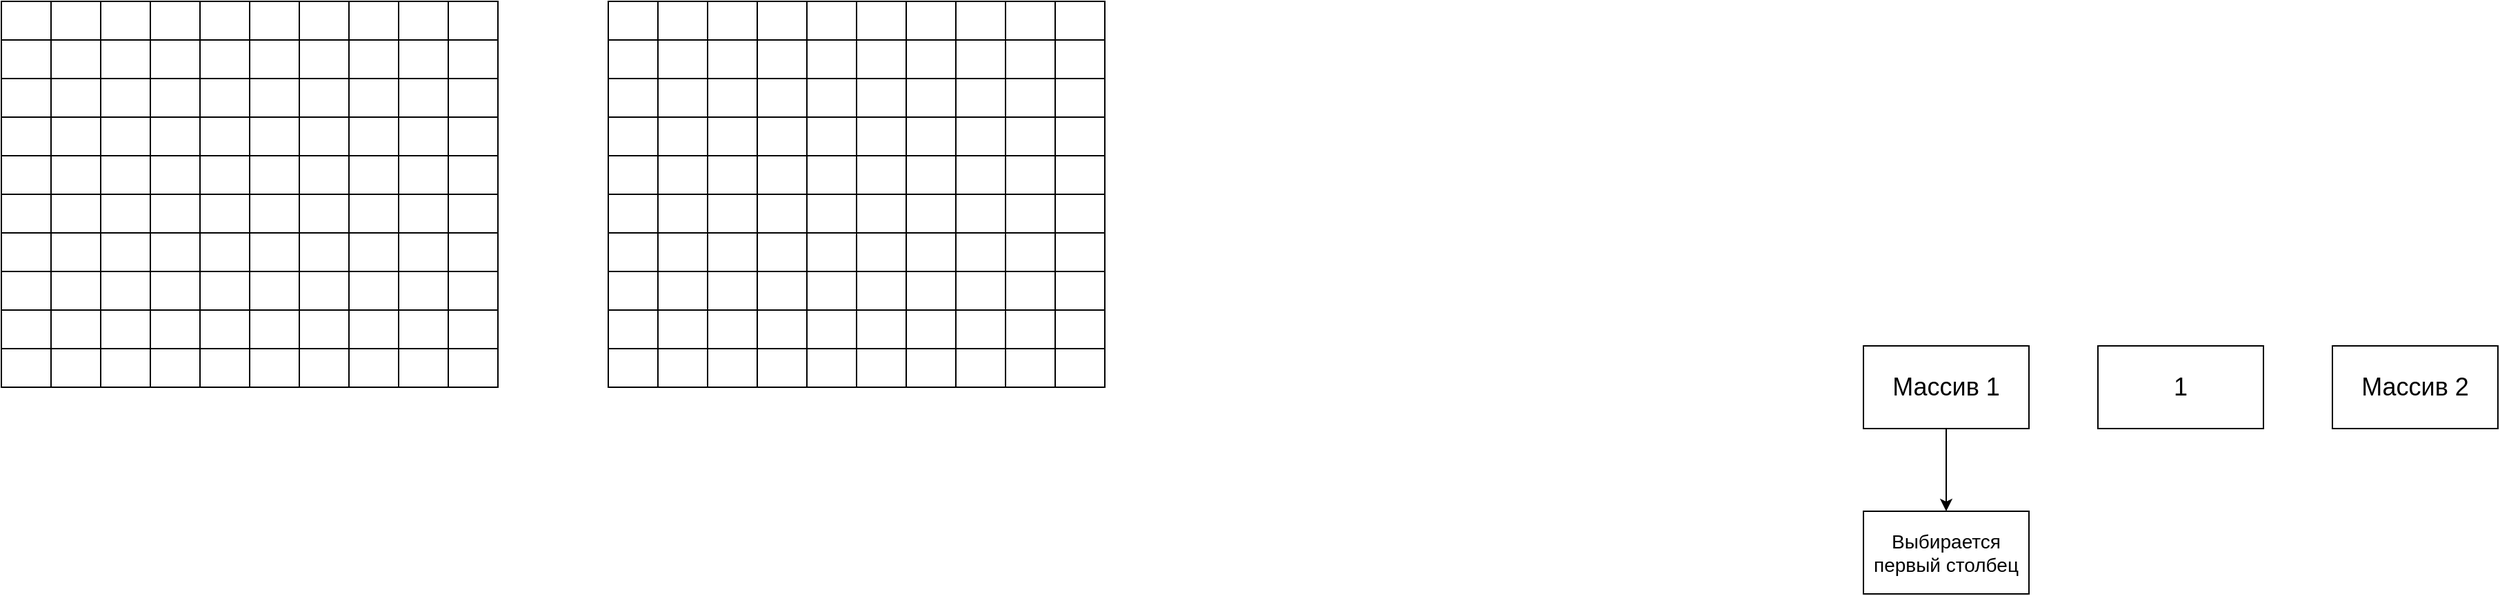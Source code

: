 <mxfile version="22.1.2" type="github">
  <diagram name="Страница — 1" id="kmeITi0ijy-9kRvaVtel">
    <mxGraphModel dx="2124" dy="1727" grid="1" gridSize="10" guides="1" tooltips="1" connect="1" arrows="1" fold="1" page="0" pageScale="1" pageWidth="827" pageHeight="1169" math="0" shadow="0">
      <root>
        <mxCell id="0" />
        <mxCell id="1" parent="0" />
        <mxCell id="2hiuAOLTdW-VBoG8UOYG-3" value="" style="childLayout=tableLayout;recursiveResize=0;shadow=0;fillColor=none;" vertex="1" parent="1">
          <mxGeometry x="-810" y="-1050" width="360" height="280" as="geometry" />
        </mxCell>
        <mxCell id="2hiuAOLTdW-VBoG8UOYG-4" value="" style="shape=tableRow;horizontal=0;startSize=0;swimlaneHead=0;swimlaneBody=0;top=0;left=0;bottom=0;right=0;dropTarget=0;collapsible=0;recursiveResize=0;expand=0;fontStyle=0;fillColor=none;strokeColor=inherit;" vertex="1" parent="2hiuAOLTdW-VBoG8UOYG-3">
          <mxGeometry width="360" height="28" as="geometry" />
        </mxCell>
        <mxCell id="2hiuAOLTdW-VBoG8UOYG-34" style="connectable=0;recursiveResize=0;strokeColor=inherit;fillColor=none;align=center;whiteSpace=wrap;html=1;" vertex="1" parent="2hiuAOLTdW-VBoG8UOYG-4">
          <mxGeometry width="36" height="28" as="geometry">
            <mxRectangle width="36" height="28" as="alternateBounds" />
          </mxGeometry>
        </mxCell>
        <mxCell id="2hiuAOLTdW-VBoG8UOYG-31" style="connectable=0;recursiveResize=0;strokeColor=inherit;fillColor=none;align=center;whiteSpace=wrap;html=1;" vertex="1" parent="2hiuAOLTdW-VBoG8UOYG-4">
          <mxGeometry x="36" width="36" height="28" as="geometry">
            <mxRectangle width="36" height="28" as="alternateBounds" />
          </mxGeometry>
        </mxCell>
        <mxCell id="2hiuAOLTdW-VBoG8UOYG-28" style="connectable=0;recursiveResize=0;strokeColor=inherit;fillColor=none;align=center;whiteSpace=wrap;html=1;" vertex="1" parent="2hiuAOLTdW-VBoG8UOYG-4">
          <mxGeometry x="72" width="36" height="28" as="geometry">
            <mxRectangle width="36" height="28" as="alternateBounds" />
          </mxGeometry>
        </mxCell>
        <mxCell id="2hiuAOLTdW-VBoG8UOYG-25" style="connectable=0;recursiveResize=0;strokeColor=inherit;fillColor=none;align=center;whiteSpace=wrap;html=1;" vertex="1" parent="2hiuAOLTdW-VBoG8UOYG-4">
          <mxGeometry x="108" width="36" height="28" as="geometry">
            <mxRectangle width="36" height="28" as="alternateBounds" />
          </mxGeometry>
        </mxCell>
        <mxCell id="2hiuAOLTdW-VBoG8UOYG-22" style="connectable=0;recursiveResize=0;strokeColor=inherit;fillColor=none;align=center;whiteSpace=wrap;html=1;" vertex="1" parent="2hiuAOLTdW-VBoG8UOYG-4">
          <mxGeometry x="144" width="36" height="28" as="geometry">
            <mxRectangle width="36" height="28" as="alternateBounds" />
          </mxGeometry>
        </mxCell>
        <mxCell id="2hiuAOLTdW-VBoG8UOYG-19" style="connectable=0;recursiveResize=0;strokeColor=inherit;fillColor=none;align=center;whiteSpace=wrap;html=1;" vertex="1" parent="2hiuAOLTdW-VBoG8UOYG-4">
          <mxGeometry x="180" width="36" height="28" as="geometry">
            <mxRectangle width="36" height="28" as="alternateBounds" />
          </mxGeometry>
        </mxCell>
        <mxCell id="2hiuAOLTdW-VBoG8UOYG-16" style="connectable=0;recursiveResize=0;strokeColor=inherit;fillColor=none;align=center;whiteSpace=wrap;html=1;" vertex="1" parent="2hiuAOLTdW-VBoG8UOYG-4">
          <mxGeometry x="216" width="36" height="28" as="geometry">
            <mxRectangle width="36" height="28" as="alternateBounds" />
          </mxGeometry>
        </mxCell>
        <mxCell id="2hiuAOLTdW-VBoG8UOYG-5" value="" style="connectable=0;recursiveResize=0;strokeColor=inherit;fillColor=none;align=center;whiteSpace=wrap;html=1;" vertex="1" parent="2hiuAOLTdW-VBoG8UOYG-4">
          <mxGeometry x="252" width="36" height="28" as="geometry">
            <mxRectangle width="36" height="28" as="alternateBounds" />
          </mxGeometry>
        </mxCell>
        <mxCell id="2hiuAOLTdW-VBoG8UOYG-6" value="" style="connectable=0;recursiveResize=0;strokeColor=inherit;fillColor=none;align=center;whiteSpace=wrap;html=1;" vertex="1" parent="2hiuAOLTdW-VBoG8UOYG-4">
          <mxGeometry x="288" width="36" height="28" as="geometry">
            <mxRectangle width="36" height="28" as="alternateBounds" />
          </mxGeometry>
        </mxCell>
        <mxCell id="2hiuAOLTdW-VBoG8UOYG-7" value="" style="connectable=0;recursiveResize=0;strokeColor=inherit;fillColor=none;align=center;whiteSpace=wrap;html=1;" vertex="1" parent="2hiuAOLTdW-VBoG8UOYG-4">
          <mxGeometry x="324" width="36" height="28" as="geometry">
            <mxRectangle width="36" height="28" as="alternateBounds" />
          </mxGeometry>
        </mxCell>
        <mxCell id="2hiuAOLTdW-VBoG8UOYG-8" style="shape=tableRow;horizontal=0;startSize=0;swimlaneHead=0;swimlaneBody=0;top=0;left=0;bottom=0;right=0;dropTarget=0;collapsible=0;recursiveResize=0;expand=0;fontStyle=0;fillColor=none;strokeColor=inherit;" vertex="1" parent="2hiuAOLTdW-VBoG8UOYG-3">
          <mxGeometry y="28" width="360" height="28" as="geometry" />
        </mxCell>
        <mxCell id="2hiuAOLTdW-VBoG8UOYG-35" style="connectable=0;recursiveResize=0;strokeColor=inherit;fillColor=none;align=center;whiteSpace=wrap;html=1;" vertex="1" parent="2hiuAOLTdW-VBoG8UOYG-8">
          <mxGeometry width="36" height="28" as="geometry">
            <mxRectangle width="36" height="28" as="alternateBounds" />
          </mxGeometry>
        </mxCell>
        <mxCell id="2hiuAOLTdW-VBoG8UOYG-32" style="connectable=0;recursiveResize=0;strokeColor=inherit;fillColor=none;align=center;whiteSpace=wrap;html=1;" vertex="1" parent="2hiuAOLTdW-VBoG8UOYG-8">
          <mxGeometry x="36" width="36" height="28" as="geometry">
            <mxRectangle width="36" height="28" as="alternateBounds" />
          </mxGeometry>
        </mxCell>
        <mxCell id="2hiuAOLTdW-VBoG8UOYG-29" style="connectable=0;recursiveResize=0;strokeColor=inherit;fillColor=none;align=center;whiteSpace=wrap;html=1;" vertex="1" parent="2hiuAOLTdW-VBoG8UOYG-8">
          <mxGeometry x="72" width="36" height="28" as="geometry">
            <mxRectangle width="36" height="28" as="alternateBounds" />
          </mxGeometry>
        </mxCell>
        <mxCell id="2hiuAOLTdW-VBoG8UOYG-26" style="connectable=0;recursiveResize=0;strokeColor=inherit;fillColor=none;align=center;whiteSpace=wrap;html=1;" vertex="1" parent="2hiuAOLTdW-VBoG8UOYG-8">
          <mxGeometry x="108" width="36" height="28" as="geometry">
            <mxRectangle width="36" height="28" as="alternateBounds" />
          </mxGeometry>
        </mxCell>
        <mxCell id="2hiuAOLTdW-VBoG8UOYG-23" style="connectable=0;recursiveResize=0;strokeColor=inherit;fillColor=none;align=center;whiteSpace=wrap;html=1;" vertex="1" parent="2hiuAOLTdW-VBoG8UOYG-8">
          <mxGeometry x="144" width="36" height="28" as="geometry">
            <mxRectangle width="36" height="28" as="alternateBounds" />
          </mxGeometry>
        </mxCell>
        <mxCell id="2hiuAOLTdW-VBoG8UOYG-20" style="connectable=0;recursiveResize=0;strokeColor=inherit;fillColor=none;align=center;whiteSpace=wrap;html=1;" vertex="1" parent="2hiuAOLTdW-VBoG8UOYG-8">
          <mxGeometry x="180" width="36" height="28" as="geometry">
            <mxRectangle width="36" height="28" as="alternateBounds" />
          </mxGeometry>
        </mxCell>
        <mxCell id="2hiuAOLTdW-VBoG8UOYG-17" style="connectable=0;recursiveResize=0;strokeColor=inherit;fillColor=none;align=center;whiteSpace=wrap;html=1;" vertex="1" parent="2hiuAOLTdW-VBoG8UOYG-8">
          <mxGeometry x="216" width="36" height="28" as="geometry">
            <mxRectangle width="36" height="28" as="alternateBounds" />
          </mxGeometry>
        </mxCell>
        <mxCell id="2hiuAOLTdW-VBoG8UOYG-9" value="" style="connectable=0;recursiveResize=0;strokeColor=inherit;fillColor=none;align=center;whiteSpace=wrap;html=1;" vertex="1" parent="2hiuAOLTdW-VBoG8UOYG-8">
          <mxGeometry x="252" width="36" height="28" as="geometry">
            <mxRectangle width="36" height="28" as="alternateBounds" />
          </mxGeometry>
        </mxCell>
        <mxCell id="2hiuAOLTdW-VBoG8UOYG-10" value="" style="connectable=0;recursiveResize=0;strokeColor=inherit;fillColor=none;align=center;whiteSpace=wrap;html=1;" vertex="1" parent="2hiuAOLTdW-VBoG8UOYG-8">
          <mxGeometry x="288" width="36" height="28" as="geometry">
            <mxRectangle width="36" height="28" as="alternateBounds" />
          </mxGeometry>
        </mxCell>
        <mxCell id="2hiuAOLTdW-VBoG8UOYG-11" value="" style="connectable=0;recursiveResize=0;strokeColor=inherit;fillColor=none;align=center;whiteSpace=wrap;html=1;" vertex="1" parent="2hiuAOLTdW-VBoG8UOYG-8">
          <mxGeometry x="324" width="36" height="28" as="geometry">
            <mxRectangle width="36" height="28" as="alternateBounds" />
          </mxGeometry>
        </mxCell>
        <mxCell id="2hiuAOLTdW-VBoG8UOYG-12" style="shape=tableRow;horizontal=0;startSize=0;swimlaneHead=0;swimlaneBody=0;top=0;left=0;bottom=0;right=0;dropTarget=0;collapsible=0;recursiveResize=0;expand=0;fontStyle=0;fillColor=none;strokeColor=inherit;" vertex="1" parent="2hiuAOLTdW-VBoG8UOYG-3">
          <mxGeometry y="56" width="360" height="28" as="geometry" />
        </mxCell>
        <mxCell id="2hiuAOLTdW-VBoG8UOYG-36" style="connectable=0;recursiveResize=0;strokeColor=inherit;fillColor=none;align=center;whiteSpace=wrap;html=1;" vertex="1" parent="2hiuAOLTdW-VBoG8UOYG-12">
          <mxGeometry width="36" height="28" as="geometry">
            <mxRectangle width="36" height="28" as="alternateBounds" />
          </mxGeometry>
        </mxCell>
        <mxCell id="2hiuAOLTdW-VBoG8UOYG-33" style="connectable=0;recursiveResize=0;strokeColor=inherit;fillColor=none;align=center;whiteSpace=wrap;html=1;" vertex="1" parent="2hiuAOLTdW-VBoG8UOYG-12">
          <mxGeometry x="36" width="36" height="28" as="geometry">
            <mxRectangle width="36" height="28" as="alternateBounds" />
          </mxGeometry>
        </mxCell>
        <mxCell id="2hiuAOLTdW-VBoG8UOYG-30" style="connectable=0;recursiveResize=0;strokeColor=inherit;fillColor=none;align=center;whiteSpace=wrap;html=1;" vertex="1" parent="2hiuAOLTdW-VBoG8UOYG-12">
          <mxGeometry x="72" width="36" height="28" as="geometry">
            <mxRectangle width="36" height="28" as="alternateBounds" />
          </mxGeometry>
        </mxCell>
        <mxCell id="2hiuAOLTdW-VBoG8UOYG-27" style="connectable=0;recursiveResize=0;strokeColor=inherit;fillColor=none;align=center;whiteSpace=wrap;html=1;" vertex="1" parent="2hiuAOLTdW-VBoG8UOYG-12">
          <mxGeometry x="108" width="36" height="28" as="geometry">
            <mxRectangle width="36" height="28" as="alternateBounds" />
          </mxGeometry>
        </mxCell>
        <mxCell id="2hiuAOLTdW-VBoG8UOYG-24" style="connectable=0;recursiveResize=0;strokeColor=inherit;fillColor=none;align=center;whiteSpace=wrap;html=1;" vertex="1" parent="2hiuAOLTdW-VBoG8UOYG-12">
          <mxGeometry x="144" width="36" height="28" as="geometry">
            <mxRectangle width="36" height="28" as="alternateBounds" />
          </mxGeometry>
        </mxCell>
        <mxCell id="2hiuAOLTdW-VBoG8UOYG-21" style="connectable=0;recursiveResize=0;strokeColor=inherit;fillColor=none;align=center;whiteSpace=wrap;html=1;" vertex="1" parent="2hiuAOLTdW-VBoG8UOYG-12">
          <mxGeometry x="180" width="36" height="28" as="geometry">
            <mxRectangle width="36" height="28" as="alternateBounds" />
          </mxGeometry>
        </mxCell>
        <mxCell id="2hiuAOLTdW-VBoG8UOYG-18" style="connectable=0;recursiveResize=0;strokeColor=inherit;fillColor=none;align=center;whiteSpace=wrap;html=1;" vertex="1" parent="2hiuAOLTdW-VBoG8UOYG-12">
          <mxGeometry x="216" width="36" height="28" as="geometry">
            <mxRectangle width="36" height="28" as="alternateBounds" />
          </mxGeometry>
        </mxCell>
        <mxCell id="2hiuAOLTdW-VBoG8UOYG-13" value="" style="connectable=0;recursiveResize=0;strokeColor=inherit;fillColor=none;align=center;whiteSpace=wrap;html=1;" vertex="1" parent="2hiuAOLTdW-VBoG8UOYG-12">
          <mxGeometry x="252" width="36" height="28" as="geometry">
            <mxRectangle width="36" height="28" as="alternateBounds" />
          </mxGeometry>
        </mxCell>
        <mxCell id="2hiuAOLTdW-VBoG8UOYG-14" value="" style="connectable=0;recursiveResize=0;strokeColor=inherit;fillColor=none;align=center;whiteSpace=wrap;html=1;" vertex="1" parent="2hiuAOLTdW-VBoG8UOYG-12">
          <mxGeometry x="288" width="36" height="28" as="geometry">
            <mxRectangle width="36" height="28" as="alternateBounds" />
          </mxGeometry>
        </mxCell>
        <mxCell id="2hiuAOLTdW-VBoG8UOYG-15" value="" style="connectable=0;recursiveResize=0;strokeColor=inherit;fillColor=none;align=center;whiteSpace=wrap;html=1;" vertex="1" parent="2hiuAOLTdW-VBoG8UOYG-12">
          <mxGeometry x="324" width="36" height="28" as="geometry">
            <mxRectangle width="36" height="28" as="alternateBounds" />
          </mxGeometry>
        </mxCell>
        <mxCell id="2hiuAOLTdW-VBoG8UOYG-37" style="shape=tableRow;horizontal=0;startSize=0;swimlaneHead=0;swimlaneBody=0;top=0;left=0;bottom=0;right=0;dropTarget=0;collapsible=0;recursiveResize=0;expand=0;fontStyle=0;fillColor=none;strokeColor=inherit;" vertex="1" parent="2hiuAOLTdW-VBoG8UOYG-3">
          <mxGeometry y="84" width="360" height="28" as="geometry" />
        </mxCell>
        <mxCell id="2hiuAOLTdW-VBoG8UOYG-38" style="connectable=0;recursiveResize=0;strokeColor=inherit;fillColor=none;align=center;whiteSpace=wrap;html=1;" vertex="1" parent="2hiuAOLTdW-VBoG8UOYG-37">
          <mxGeometry width="36" height="28" as="geometry">
            <mxRectangle width="36" height="28" as="alternateBounds" />
          </mxGeometry>
        </mxCell>
        <mxCell id="2hiuAOLTdW-VBoG8UOYG-39" style="connectable=0;recursiveResize=0;strokeColor=inherit;fillColor=none;align=center;whiteSpace=wrap;html=1;" vertex="1" parent="2hiuAOLTdW-VBoG8UOYG-37">
          <mxGeometry x="36" width="36" height="28" as="geometry">
            <mxRectangle width="36" height="28" as="alternateBounds" />
          </mxGeometry>
        </mxCell>
        <mxCell id="2hiuAOLTdW-VBoG8UOYG-40" style="connectable=0;recursiveResize=0;strokeColor=inherit;fillColor=none;align=center;whiteSpace=wrap;html=1;" vertex="1" parent="2hiuAOLTdW-VBoG8UOYG-37">
          <mxGeometry x="72" width="36" height="28" as="geometry">
            <mxRectangle width="36" height="28" as="alternateBounds" />
          </mxGeometry>
        </mxCell>
        <mxCell id="2hiuAOLTdW-VBoG8UOYG-41" style="connectable=0;recursiveResize=0;strokeColor=inherit;fillColor=none;align=center;whiteSpace=wrap;html=1;" vertex="1" parent="2hiuAOLTdW-VBoG8UOYG-37">
          <mxGeometry x="108" width="36" height="28" as="geometry">
            <mxRectangle width="36" height="28" as="alternateBounds" />
          </mxGeometry>
        </mxCell>
        <mxCell id="2hiuAOLTdW-VBoG8UOYG-42" style="connectable=0;recursiveResize=0;strokeColor=inherit;fillColor=none;align=center;whiteSpace=wrap;html=1;" vertex="1" parent="2hiuAOLTdW-VBoG8UOYG-37">
          <mxGeometry x="144" width="36" height="28" as="geometry">
            <mxRectangle width="36" height="28" as="alternateBounds" />
          </mxGeometry>
        </mxCell>
        <mxCell id="2hiuAOLTdW-VBoG8UOYG-43" style="connectable=0;recursiveResize=0;strokeColor=inherit;fillColor=none;align=center;whiteSpace=wrap;html=1;" vertex="1" parent="2hiuAOLTdW-VBoG8UOYG-37">
          <mxGeometry x="180" width="36" height="28" as="geometry">
            <mxRectangle width="36" height="28" as="alternateBounds" />
          </mxGeometry>
        </mxCell>
        <mxCell id="2hiuAOLTdW-VBoG8UOYG-44" style="connectable=0;recursiveResize=0;strokeColor=inherit;fillColor=none;align=center;whiteSpace=wrap;html=1;" vertex="1" parent="2hiuAOLTdW-VBoG8UOYG-37">
          <mxGeometry x="216" width="36" height="28" as="geometry">
            <mxRectangle width="36" height="28" as="alternateBounds" />
          </mxGeometry>
        </mxCell>
        <mxCell id="2hiuAOLTdW-VBoG8UOYG-45" style="connectable=0;recursiveResize=0;strokeColor=inherit;fillColor=none;align=center;whiteSpace=wrap;html=1;" vertex="1" parent="2hiuAOLTdW-VBoG8UOYG-37">
          <mxGeometry x="252" width="36" height="28" as="geometry">
            <mxRectangle width="36" height="28" as="alternateBounds" />
          </mxGeometry>
        </mxCell>
        <mxCell id="2hiuAOLTdW-VBoG8UOYG-46" style="connectable=0;recursiveResize=0;strokeColor=inherit;fillColor=none;align=center;whiteSpace=wrap;html=1;" vertex="1" parent="2hiuAOLTdW-VBoG8UOYG-37">
          <mxGeometry x="288" width="36" height="28" as="geometry">
            <mxRectangle width="36" height="28" as="alternateBounds" />
          </mxGeometry>
        </mxCell>
        <mxCell id="2hiuAOLTdW-VBoG8UOYG-47" style="connectable=0;recursiveResize=0;strokeColor=inherit;fillColor=none;align=center;whiteSpace=wrap;html=1;" vertex="1" parent="2hiuAOLTdW-VBoG8UOYG-37">
          <mxGeometry x="324" width="36" height="28" as="geometry">
            <mxRectangle width="36" height="28" as="alternateBounds" />
          </mxGeometry>
        </mxCell>
        <mxCell id="2hiuAOLTdW-VBoG8UOYG-48" style="shape=tableRow;horizontal=0;startSize=0;swimlaneHead=0;swimlaneBody=0;top=0;left=0;bottom=0;right=0;dropTarget=0;collapsible=0;recursiveResize=0;expand=0;fontStyle=0;fillColor=none;strokeColor=inherit;" vertex="1" parent="2hiuAOLTdW-VBoG8UOYG-3">
          <mxGeometry y="112" width="360" height="28" as="geometry" />
        </mxCell>
        <mxCell id="2hiuAOLTdW-VBoG8UOYG-49" style="connectable=0;recursiveResize=0;strokeColor=inherit;fillColor=none;align=center;whiteSpace=wrap;html=1;" vertex="1" parent="2hiuAOLTdW-VBoG8UOYG-48">
          <mxGeometry width="36" height="28" as="geometry">
            <mxRectangle width="36" height="28" as="alternateBounds" />
          </mxGeometry>
        </mxCell>
        <mxCell id="2hiuAOLTdW-VBoG8UOYG-50" style="connectable=0;recursiveResize=0;strokeColor=inherit;fillColor=none;align=center;whiteSpace=wrap;html=1;" vertex="1" parent="2hiuAOLTdW-VBoG8UOYG-48">
          <mxGeometry x="36" width="36" height="28" as="geometry">
            <mxRectangle width="36" height="28" as="alternateBounds" />
          </mxGeometry>
        </mxCell>
        <mxCell id="2hiuAOLTdW-VBoG8UOYG-51" style="connectable=0;recursiveResize=0;strokeColor=inherit;fillColor=none;align=center;whiteSpace=wrap;html=1;" vertex="1" parent="2hiuAOLTdW-VBoG8UOYG-48">
          <mxGeometry x="72" width="36" height="28" as="geometry">
            <mxRectangle width="36" height="28" as="alternateBounds" />
          </mxGeometry>
        </mxCell>
        <mxCell id="2hiuAOLTdW-VBoG8UOYG-52" style="connectable=0;recursiveResize=0;strokeColor=inherit;fillColor=none;align=center;whiteSpace=wrap;html=1;" vertex="1" parent="2hiuAOLTdW-VBoG8UOYG-48">
          <mxGeometry x="108" width="36" height="28" as="geometry">
            <mxRectangle width="36" height="28" as="alternateBounds" />
          </mxGeometry>
        </mxCell>
        <mxCell id="2hiuAOLTdW-VBoG8UOYG-53" style="connectable=0;recursiveResize=0;strokeColor=inherit;fillColor=none;align=center;whiteSpace=wrap;html=1;" vertex="1" parent="2hiuAOLTdW-VBoG8UOYG-48">
          <mxGeometry x="144" width="36" height="28" as="geometry">
            <mxRectangle width="36" height="28" as="alternateBounds" />
          </mxGeometry>
        </mxCell>
        <mxCell id="2hiuAOLTdW-VBoG8UOYG-54" style="connectable=0;recursiveResize=0;strokeColor=inherit;fillColor=none;align=center;whiteSpace=wrap;html=1;" vertex="1" parent="2hiuAOLTdW-VBoG8UOYG-48">
          <mxGeometry x="180" width="36" height="28" as="geometry">
            <mxRectangle width="36" height="28" as="alternateBounds" />
          </mxGeometry>
        </mxCell>
        <mxCell id="2hiuAOLTdW-VBoG8UOYG-55" style="connectable=0;recursiveResize=0;strokeColor=inherit;fillColor=none;align=center;whiteSpace=wrap;html=1;" vertex="1" parent="2hiuAOLTdW-VBoG8UOYG-48">
          <mxGeometry x="216" width="36" height="28" as="geometry">
            <mxRectangle width="36" height="28" as="alternateBounds" />
          </mxGeometry>
        </mxCell>
        <mxCell id="2hiuAOLTdW-VBoG8UOYG-56" style="connectable=0;recursiveResize=0;strokeColor=inherit;fillColor=none;align=center;whiteSpace=wrap;html=1;" vertex="1" parent="2hiuAOLTdW-VBoG8UOYG-48">
          <mxGeometry x="252" width="36" height="28" as="geometry">
            <mxRectangle width="36" height="28" as="alternateBounds" />
          </mxGeometry>
        </mxCell>
        <mxCell id="2hiuAOLTdW-VBoG8UOYG-57" style="connectable=0;recursiveResize=0;strokeColor=inherit;fillColor=none;align=center;whiteSpace=wrap;html=1;" vertex="1" parent="2hiuAOLTdW-VBoG8UOYG-48">
          <mxGeometry x="288" width="36" height="28" as="geometry">
            <mxRectangle width="36" height="28" as="alternateBounds" />
          </mxGeometry>
        </mxCell>
        <mxCell id="2hiuAOLTdW-VBoG8UOYG-58" style="connectable=0;recursiveResize=0;strokeColor=inherit;fillColor=none;align=center;whiteSpace=wrap;html=1;" vertex="1" parent="2hiuAOLTdW-VBoG8UOYG-48">
          <mxGeometry x="324" width="36" height="28" as="geometry">
            <mxRectangle width="36" height="28" as="alternateBounds" />
          </mxGeometry>
        </mxCell>
        <mxCell id="2hiuAOLTdW-VBoG8UOYG-59" style="shape=tableRow;horizontal=0;startSize=0;swimlaneHead=0;swimlaneBody=0;top=0;left=0;bottom=0;right=0;dropTarget=0;collapsible=0;recursiveResize=0;expand=0;fontStyle=0;fillColor=none;strokeColor=inherit;" vertex="1" parent="2hiuAOLTdW-VBoG8UOYG-3">
          <mxGeometry y="140" width="360" height="28" as="geometry" />
        </mxCell>
        <mxCell id="2hiuAOLTdW-VBoG8UOYG-60" style="connectable=0;recursiveResize=0;strokeColor=inherit;fillColor=none;align=center;whiteSpace=wrap;html=1;" vertex="1" parent="2hiuAOLTdW-VBoG8UOYG-59">
          <mxGeometry width="36" height="28" as="geometry">
            <mxRectangle width="36" height="28" as="alternateBounds" />
          </mxGeometry>
        </mxCell>
        <mxCell id="2hiuAOLTdW-VBoG8UOYG-61" style="connectable=0;recursiveResize=0;strokeColor=inherit;fillColor=none;align=center;whiteSpace=wrap;html=1;" vertex="1" parent="2hiuAOLTdW-VBoG8UOYG-59">
          <mxGeometry x="36" width="36" height="28" as="geometry">
            <mxRectangle width="36" height="28" as="alternateBounds" />
          </mxGeometry>
        </mxCell>
        <mxCell id="2hiuAOLTdW-VBoG8UOYG-62" style="connectable=0;recursiveResize=0;strokeColor=inherit;fillColor=none;align=center;whiteSpace=wrap;html=1;" vertex="1" parent="2hiuAOLTdW-VBoG8UOYG-59">
          <mxGeometry x="72" width="36" height="28" as="geometry">
            <mxRectangle width="36" height="28" as="alternateBounds" />
          </mxGeometry>
        </mxCell>
        <mxCell id="2hiuAOLTdW-VBoG8UOYG-63" style="connectable=0;recursiveResize=0;strokeColor=inherit;fillColor=none;align=center;whiteSpace=wrap;html=1;" vertex="1" parent="2hiuAOLTdW-VBoG8UOYG-59">
          <mxGeometry x="108" width="36" height="28" as="geometry">
            <mxRectangle width="36" height="28" as="alternateBounds" />
          </mxGeometry>
        </mxCell>
        <mxCell id="2hiuAOLTdW-VBoG8UOYG-64" style="connectable=0;recursiveResize=0;strokeColor=inherit;fillColor=none;align=center;whiteSpace=wrap;html=1;" vertex="1" parent="2hiuAOLTdW-VBoG8UOYG-59">
          <mxGeometry x="144" width="36" height="28" as="geometry">
            <mxRectangle width="36" height="28" as="alternateBounds" />
          </mxGeometry>
        </mxCell>
        <mxCell id="2hiuAOLTdW-VBoG8UOYG-65" style="connectable=0;recursiveResize=0;strokeColor=inherit;fillColor=none;align=center;whiteSpace=wrap;html=1;" vertex="1" parent="2hiuAOLTdW-VBoG8UOYG-59">
          <mxGeometry x="180" width="36" height="28" as="geometry">
            <mxRectangle width="36" height="28" as="alternateBounds" />
          </mxGeometry>
        </mxCell>
        <mxCell id="2hiuAOLTdW-VBoG8UOYG-66" style="connectable=0;recursiveResize=0;strokeColor=inherit;fillColor=none;align=center;whiteSpace=wrap;html=1;" vertex="1" parent="2hiuAOLTdW-VBoG8UOYG-59">
          <mxGeometry x="216" width="36" height="28" as="geometry">
            <mxRectangle width="36" height="28" as="alternateBounds" />
          </mxGeometry>
        </mxCell>
        <mxCell id="2hiuAOLTdW-VBoG8UOYG-67" style="connectable=0;recursiveResize=0;strokeColor=inherit;fillColor=none;align=center;whiteSpace=wrap;html=1;" vertex="1" parent="2hiuAOLTdW-VBoG8UOYG-59">
          <mxGeometry x="252" width="36" height="28" as="geometry">
            <mxRectangle width="36" height="28" as="alternateBounds" />
          </mxGeometry>
        </mxCell>
        <mxCell id="2hiuAOLTdW-VBoG8UOYG-68" style="connectable=0;recursiveResize=0;strokeColor=inherit;fillColor=none;align=center;whiteSpace=wrap;html=1;" vertex="1" parent="2hiuAOLTdW-VBoG8UOYG-59">
          <mxGeometry x="288" width="36" height="28" as="geometry">
            <mxRectangle width="36" height="28" as="alternateBounds" />
          </mxGeometry>
        </mxCell>
        <mxCell id="2hiuAOLTdW-VBoG8UOYG-69" style="connectable=0;recursiveResize=0;strokeColor=inherit;fillColor=none;align=center;whiteSpace=wrap;html=1;" vertex="1" parent="2hiuAOLTdW-VBoG8UOYG-59">
          <mxGeometry x="324" width="36" height="28" as="geometry">
            <mxRectangle width="36" height="28" as="alternateBounds" />
          </mxGeometry>
        </mxCell>
        <mxCell id="2hiuAOLTdW-VBoG8UOYG-70" style="shape=tableRow;horizontal=0;startSize=0;swimlaneHead=0;swimlaneBody=0;top=0;left=0;bottom=0;right=0;dropTarget=0;collapsible=0;recursiveResize=0;expand=0;fontStyle=0;fillColor=none;strokeColor=inherit;" vertex="1" parent="2hiuAOLTdW-VBoG8UOYG-3">
          <mxGeometry y="168" width="360" height="28" as="geometry" />
        </mxCell>
        <mxCell id="2hiuAOLTdW-VBoG8UOYG-71" style="connectable=0;recursiveResize=0;strokeColor=inherit;fillColor=none;align=center;whiteSpace=wrap;html=1;" vertex="1" parent="2hiuAOLTdW-VBoG8UOYG-70">
          <mxGeometry width="36" height="28" as="geometry">
            <mxRectangle width="36" height="28" as="alternateBounds" />
          </mxGeometry>
        </mxCell>
        <mxCell id="2hiuAOLTdW-VBoG8UOYG-72" style="connectable=0;recursiveResize=0;strokeColor=inherit;fillColor=none;align=center;whiteSpace=wrap;html=1;" vertex="1" parent="2hiuAOLTdW-VBoG8UOYG-70">
          <mxGeometry x="36" width="36" height="28" as="geometry">
            <mxRectangle width="36" height="28" as="alternateBounds" />
          </mxGeometry>
        </mxCell>
        <mxCell id="2hiuAOLTdW-VBoG8UOYG-73" style="connectable=0;recursiveResize=0;strokeColor=inherit;fillColor=none;align=center;whiteSpace=wrap;html=1;" vertex="1" parent="2hiuAOLTdW-VBoG8UOYG-70">
          <mxGeometry x="72" width="36" height="28" as="geometry">
            <mxRectangle width="36" height="28" as="alternateBounds" />
          </mxGeometry>
        </mxCell>
        <mxCell id="2hiuAOLTdW-VBoG8UOYG-74" style="connectable=0;recursiveResize=0;strokeColor=inherit;fillColor=none;align=center;whiteSpace=wrap;html=1;" vertex="1" parent="2hiuAOLTdW-VBoG8UOYG-70">
          <mxGeometry x="108" width="36" height="28" as="geometry">
            <mxRectangle width="36" height="28" as="alternateBounds" />
          </mxGeometry>
        </mxCell>
        <mxCell id="2hiuAOLTdW-VBoG8UOYG-75" style="connectable=0;recursiveResize=0;strokeColor=inherit;fillColor=none;align=center;whiteSpace=wrap;html=1;" vertex="1" parent="2hiuAOLTdW-VBoG8UOYG-70">
          <mxGeometry x="144" width="36" height="28" as="geometry">
            <mxRectangle width="36" height="28" as="alternateBounds" />
          </mxGeometry>
        </mxCell>
        <mxCell id="2hiuAOLTdW-VBoG8UOYG-76" style="connectable=0;recursiveResize=0;strokeColor=inherit;fillColor=none;align=center;whiteSpace=wrap;html=1;" vertex="1" parent="2hiuAOLTdW-VBoG8UOYG-70">
          <mxGeometry x="180" width="36" height="28" as="geometry">
            <mxRectangle width="36" height="28" as="alternateBounds" />
          </mxGeometry>
        </mxCell>
        <mxCell id="2hiuAOLTdW-VBoG8UOYG-77" style="connectable=0;recursiveResize=0;strokeColor=inherit;fillColor=none;align=center;whiteSpace=wrap;html=1;" vertex="1" parent="2hiuAOLTdW-VBoG8UOYG-70">
          <mxGeometry x="216" width="36" height="28" as="geometry">
            <mxRectangle width="36" height="28" as="alternateBounds" />
          </mxGeometry>
        </mxCell>
        <mxCell id="2hiuAOLTdW-VBoG8UOYG-78" style="connectable=0;recursiveResize=0;strokeColor=inherit;fillColor=none;align=center;whiteSpace=wrap;html=1;" vertex="1" parent="2hiuAOLTdW-VBoG8UOYG-70">
          <mxGeometry x="252" width="36" height="28" as="geometry">
            <mxRectangle width="36" height="28" as="alternateBounds" />
          </mxGeometry>
        </mxCell>
        <mxCell id="2hiuAOLTdW-VBoG8UOYG-79" style="connectable=0;recursiveResize=0;strokeColor=inherit;fillColor=none;align=center;whiteSpace=wrap;html=1;" vertex="1" parent="2hiuAOLTdW-VBoG8UOYG-70">
          <mxGeometry x="288" width="36" height="28" as="geometry">
            <mxRectangle width="36" height="28" as="alternateBounds" />
          </mxGeometry>
        </mxCell>
        <mxCell id="2hiuAOLTdW-VBoG8UOYG-80" style="connectable=0;recursiveResize=0;strokeColor=inherit;fillColor=none;align=center;whiteSpace=wrap;html=1;" vertex="1" parent="2hiuAOLTdW-VBoG8UOYG-70">
          <mxGeometry x="324" width="36" height="28" as="geometry">
            <mxRectangle width="36" height="28" as="alternateBounds" />
          </mxGeometry>
        </mxCell>
        <mxCell id="2hiuAOLTdW-VBoG8UOYG-81" style="shape=tableRow;horizontal=0;startSize=0;swimlaneHead=0;swimlaneBody=0;top=0;left=0;bottom=0;right=0;dropTarget=0;collapsible=0;recursiveResize=0;expand=0;fontStyle=0;fillColor=none;strokeColor=inherit;" vertex="1" parent="2hiuAOLTdW-VBoG8UOYG-3">
          <mxGeometry y="196" width="360" height="28" as="geometry" />
        </mxCell>
        <mxCell id="2hiuAOLTdW-VBoG8UOYG-82" style="connectable=0;recursiveResize=0;strokeColor=inherit;fillColor=none;align=center;whiteSpace=wrap;html=1;" vertex="1" parent="2hiuAOLTdW-VBoG8UOYG-81">
          <mxGeometry width="36" height="28" as="geometry">
            <mxRectangle width="36" height="28" as="alternateBounds" />
          </mxGeometry>
        </mxCell>
        <mxCell id="2hiuAOLTdW-VBoG8UOYG-83" style="connectable=0;recursiveResize=0;strokeColor=inherit;fillColor=none;align=center;whiteSpace=wrap;html=1;" vertex="1" parent="2hiuAOLTdW-VBoG8UOYG-81">
          <mxGeometry x="36" width="36" height="28" as="geometry">
            <mxRectangle width="36" height="28" as="alternateBounds" />
          </mxGeometry>
        </mxCell>
        <mxCell id="2hiuAOLTdW-VBoG8UOYG-84" style="connectable=0;recursiveResize=0;strokeColor=inherit;fillColor=none;align=center;whiteSpace=wrap;html=1;" vertex="1" parent="2hiuAOLTdW-VBoG8UOYG-81">
          <mxGeometry x="72" width="36" height="28" as="geometry">
            <mxRectangle width="36" height="28" as="alternateBounds" />
          </mxGeometry>
        </mxCell>
        <mxCell id="2hiuAOLTdW-VBoG8UOYG-85" style="connectable=0;recursiveResize=0;strokeColor=inherit;fillColor=none;align=center;whiteSpace=wrap;html=1;" vertex="1" parent="2hiuAOLTdW-VBoG8UOYG-81">
          <mxGeometry x="108" width="36" height="28" as="geometry">
            <mxRectangle width="36" height="28" as="alternateBounds" />
          </mxGeometry>
        </mxCell>
        <mxCell id="2hiuAOLTdW-VBoG8UOYG-86" style="connectable=0;recursiveResize=0;strokeColor=inherit;fillColor=none;align=center;whiteSpace=wrap;html=1;" vertex="1" parent="2hiuAOLTdW-VBoG8UOYG-81">
          <mxGeometry x="144" width="36" height="28" as="geometry">
            <mxRectangle width="36" height="28" as="alternateBounds" />
          </mxGeometry>
        </mxCell>
        <mxCell id="2hiuAOLTdW-VBoG8UOYG-87" style="connectable=0;recursiveResize=0;strokeColor=inherit;fillColor=none;align=center;whiteSpace=wrap;html=1;" vertex="1" parent="2hiuAOLTdW-VBoG8UOYG-81">
          <mxGeometry x="180" width="36" height="28" as="geometry">
            <mxRectangle width="36" height="28" as="alternateBounds" />
          </mxGeometry>
        </mxCell>
        <mxCell id="2hiuAOLTdW-VBoG8UOYG-88" style="connectable=0;recursiveResize=0;strokeColor=inherit;fillColor=none;align=center;whiteSpace=wrap;html=1;" vertex="1" parent="2hiuAOLTdW-VBoG8UOYG-81">
          <mxGeometry x="216" width="36" height="28" as="geometry">
            <mxRectangle width="36" height="28" as="alternateBounds" />
          </mxGeometry>
        </mxCell>
        <mxCell id="2hiuAOLTdW-VBoG8UOYG-89" style="connectable=0;recursiveResize=0;strokeColor=inherit;fillColor=none;align=center;whiteSpace=wrap;html=1;" vertex="1" parent="2hiuAOLTdW-VBoG8UOYG-81">
          <mxGeometry x="252" width="36" height="28" as="geometry">
            <mxRectangle width="36" height="28" as="alternateBounds" />
          </mxGeometry>
        </mxCell>
        <mxCell id="2hiuAOLTdW-VBoG8UOYG-90" style="connectable=0;recursiveResize=0;strokeColor=inherit;fillColor=none;align=center;whiteSpace=wrap;html=1;" vertex="1" parent="2hiuAOLTdW-VBoG8UOYG-81">
          <mxGeometry x="288" width="36" height="28" as="geometry">
            <mxRectangle width="36" height="28" as="alternateBounds" />
          </mxGeometry>
        </mxCell>
        <mxCell id="2hiuAOLTdW-VBoG8UOYG-91" style="connectable=0;recursiveResize=0;strokeColor=inherit;fillColor=none;align=center;whiteSpace=wrap;html=1;" vertex="1" parent="2hiuAOLTdW-VBoG8UOYG-81">
          <mxGeometry x="324" width="36" height="28" as="geometry">
            <mxRectangle width="36" height="28" as="alternateBounds" />
          </mxGeometry>
        </mxCell>
        <mxCell id="2hiuAOLTdW-VBoG8UOYG-92" style="shape=tableRow;horizontal=0;startSize=0;swimlaneHead=0;swimlaneBody=0;top=0;left=0;bottom=0;right=0;dropTarget=0;collapsible=0;recursiveResize=0;expand=0;fontStyle=0;fillColor=none;strokeColor=inherit;" vertex="1" parent="2hiuAOLTdW-VBoG8UOYG-3">
          <mxGeometry y="224" width="360" height="28" as="geometry" />
        </mxCell>
        <mxCell id="2hiuAOLTdW-VBoG8UOYG-93" style="connectable=0;recursiveResize=0;strokeColor=inherit;fillColor=none;align=center;whiteSpace=wrap;html=1;" vertex="1" parent="2hiuAOLTdW-VBoG8UOYG-92">
          <mxGeometry width="36" height="28" as="geometry">
            <mxRectangle width="36" height="28" as="alternateBounds" />
          </mxGeometry>
        </mxCell>
        <mxCell id="2hiuAOLTdW-VBoG8UOYG-94" style="connectable=0;recursiveResize=0;strokeColor=inherit;fillColor=none;align=center;whiteSpace=wrap;html=1;" vertex="1" parent="2hiuAOLTdW-VBoG8UOYG-92">
          <mxGeometry x="36" width="36" height="28" as="geometry">
            <mxRectangle width="36" height="28" as="alternateBounds" />
          </mxGeometry>
        </mxCell>
        <mxCell id="2hiuAOLTdW-VBoG8UOYG-95" style="connectable=0;recursiveResize=0;strokeColor=inherit;fillColor=none;align=center;whiteSpace=wrap;html=1;" vertex="1" parent="2hiuAOLTdW-VBoG8UOYG-92">
          <mxGeometry x="72" width="36" height="28" as="geometry">
            <mxRectangle width="36" height="28" as="alternateBounds" />
          </mxGeometry>
        </mxCell>
        <mxCell id="2hiuAOLTdW-VBoG8UOYG-96" style="connectable=0;recursiveResize=0;strokeColor=inherit;fillColor=none;align=center;whiteSpace=wrap;html=1;" vertex="1" parent="2hiuAOLTdW-VBoG8UOYG-92">
          <mxGeometry x="108" width="36" height="28" as="geometry">
            <mxRectangle width="36" height="28" as="alternateBounds" />
          </mxGeometry>
        </mxCell>
        <mxCell id="2hiuAOLTdW-VBoG8UOYG-97" style="connectable=0;recursiveResize=0;strokeColor=inherit;fillColor=none;align=center;whiteSpace=wrap;html=1;" vertex="1" parent="2hiuAOLTdW-VBoG8UOYG-92">
          <mxGeometry x="144" width="36" height="28" as="geometry">
            <mxRectangle width="36" height="28" as="alternateBounds" />
          </mxGeometry>
        </mxCell>
        <mxCell id="2hiuAOLTdW-VBoG8UOYG-98" style="connectable=0;recursiveResize=0;strokeColor=inherit;fillColor=none;align=center;whiteSpace=wrap;html=1;" vertex="1" parent="2hiuAOLTdW-VBoG8UOYG-92">
          <mxGeometry x="180" width="36" height="28" as="geometry">
            <mxRectangle width="36" height="28" as="alternateBounds" />
          </mxGeometry>
        </mxCell>
        <mxCell id="2hiuAOLTdW-VBoG8UOYG-99" style="connectable=0;recursiveResize=0;strokeColor=inherit;fillColor=none;align=center;whiteSpace=wrap;html=1;" vertex="1" parent="2hiuAOLTdW-VBoG8UOYG-92">
          <mxGeometry x="216" width="36" height="28" as="geometry">
            <mxRectangle width="36" height="28" as="alternateBounds" />
          </mxGeometry>
        </mxCell>
        <mxCell id="2hiuAOLTdW-VBoG8UOYG-100" style="connectable=0;recursiveResize=0;strokeColor=inherit;fillColor=none;align=center;whiteSpace=wrap;html=1;" vertex="1" parent="2hiuAOLTdW-VBoG8UOYG-92">
          <mxGeometry x="252" width="36" height="28" as="geometry">
            <mxRectangle width="36" height="28" as="alternateBounds" />
          </mxGeometry>
        </mxCell>
        <mxCell id="2hiuAOLTdW-VBoG8UOYG-101" style="connectable=0;recursiveResize=0;strokeColor=inherit;fillColor=none;align=center;whiteSpace=wrap;html=1;" vertex="1" parent="2hiuAOLTdW-VBoG8UOYG-92">
          <mxGeometry x="288" width="36" height="28" as="geometry">
            <mxRectangle width="36" height="28" as="alternateBounds" />
          </mxGeometry>
        </mxCell>
        <mxCell id="2hiuAOLTdW-VBoG8UOYG-102" style="connectable=0;recursiveResize=0;strokeColor=inherit;fillColor=none;align=center;whiteSpace=wrap;html=1;" vertex="1" parent="2hiuAOLTdW-VBoG8UOYG-92">
          <mxGeometry x="324" width="36" height="28" as="geometry">
            <mxRectangle width="36" height="28" as="alternateBounds" />
          </mxGeometry>
        </mxCell>
        <mxCell id="2hiuAOLTdW-VBoG8UOYG-103" style="shape=tableRow;horizontal=0;startSize=0;swimlaneHead=0;swimlaneBody=0;top=0;left=0;bottom=0;right=0;dropTarget=0;collapsible=0;recursiveResize=0;expand=0;fontStyle=0;fillColor=none;strokeColor=inherit;" vertex="1" parent="2hiuAOLTdW-VBoG8UOYG-3">
          <mxGeometry y="252" width="360" height="28" as="geometry" />
        </mxCell>
        <mxCell id="2hiuAOLTdW-VBoG8UOYG-104" style="connectable=0;recursiveResize=0;strokeColor=inherit;fillColor=none;align=center;whiteSpace=wrap;html=1;" vertex="1" parent="2hiuAOLTdW-VBoG8UOYG-103">
          <mxGeometry width="36" height="28" as="geometry">
            <mxRectangle width="36" height="28" as="alternateBounds" />
          </mxGeometry>
        </mxCell>
        <mxCell id="2hiuAOLTdW-VBoG8UOYG-105" style="connectable=0;recursiveResize=0;strokeColor=inherit;fillColor=none;align=center;whiteSpace=wrap;html=1;" vertex="1" parent="2hiuAOLTdW-VBoG8UOYG-103">
          <mxGeometry x="36" width="36" height="28" as="geometry">
            <mxRectangle width="36" height="28" as="alternateBounds" />
          </mxGeometry>
        </mxCell>
        <mxCell id="2hiuAOLTdW-VBoG8UOYG-106" style="connectable=0;recursiveResize=0;strokeColor=inherit;fillColor=none;align=center;whiteSpace=wrap;html=1;" vertex="1" parent="2hiuAOLTdW-VBoG8UOYG-103">
          <mxGeometry x="72" width="36" height="28" as="geometry">
            <mxRectangle width="36" height="28" as="alternateBounds" />
          </mxGeometry>
        </mxCell>
        <mxCell id="2hiuAOLTdW-VBoG8UOYG-107" style="connectable=0;recursiveResize=0;strokeColor=inherit;fillColor=none;align=center;whiteSpace=wrap;html=1;" vertex="1" parent="2hiuAOLTdW-VBoG8UOYG-103">
          <mxGeometry x="108" width="36" height="28" as="geometry">
            <mxRectangle width="36" height="28" as="alternateBounds" />
          </mxGeometry>
        </mxCell>
        <mxCell id="2hiuAOLTdW-VBoG8UOYG-108" style="connectable=0;recursiveResize=0;strokeColor=inherit;fillColor=none;align=center;whiteSpace=wrap;html=1;" vertex="1" parent="2hiuAOLTdW-VBoG8UOYG-103">
          <mxGeometry x="144" width="36" height="28" as="geometry">
            <mxRectangle width="36" height="28" as="alternateBounds" />
          </mxGeometry>
        </mxCell>
        <mxCell id="2hiuAOLTdW-VBoG8UOYG-109" style="connectable=0;recursiveResize=0;strokeColor=inherit;fillColor=none;align=center;whiteSpace=wrap;html=1;" vertex="1" parent="2hiuAOLTdW-VBoG8UOYG-103">
          <mxGeometry x="180" width="36" height="28" as="geometry">
            <mxRectangle width="36" height="28" as="alternateBounds" />
          </mxGeometry>
        </mxCell>
        <mxCell id="2hiuAOLTdW-VBoG8UOYG-110" style="connectable=0;recursiveResize=0;strokeColor=inherit;fillColor=none;align=center;whiteSpace=wrap;html=1;" vertex="1" parent="2hiuAOLTdW-VBoG8UOYG-103">
          <mxGeometry x="216" width="36" height="28" as="geometry">
            <mxRectangle width="36" height="28" as="alternateBounds" />
          </mxGeometry>
        </mxCell>
        <mxCell id="2hiuAOLTdW-VBoG8UOYG-111" style="connectable=0;recursiveResize=0;strokeColor=inherit;fillColor=none;align=center;whiteSpace=wrap;html=1;" vertex="1" parent="2hiuAOLTdW-VBoG8UOYG-103">
          <mxGeometry x="252" width="36" height="28" as="geometry">
            <mxRectangle width="36" height="28" as="alternateBounds" />
          </mxGeometry>
        </mxCell>
        <mxCell id="2hiuAOLTdW-VBoG8UOYG-112" style="connectable=0;recursiveResize=0;strokeColor=inherit;fillColor=none;align=center;whiteSpace=wrap;html=1;" vertex="1" parent="2hiuAOLTdW-VBoG8UOYG-103">
          <mxGeometry x="288" width="36" height="28" as="geometry">
            <mxRectangle width="36" height="28" as="alternateBounds" />
          </mxGeometry>
        </mxCell>
        <mxCell id="2hiuAOLTdW-VBoG8UOYG-113" style="connectable=0;recursiveResize=0;strokeColor=inherit;fillColor=none;align=center;whiteSpace=wrap;html=1;" vertex="1" parent="2hiuAOLTdW-VBoG8UOYG-103">
          <mxGeometry x="324" width="36" height="28" as="geometry">
            <mxRectangle width="36" height="28" as="alternateBounds" />
          </mxGeometry>
        </mxCell>
        <mxCell id="2hiuAOLTdW-VBoG8UOYG-236" value="" style="childLayout=tableLayout;recursiveResize=0;shadow=0;fillColor=none;" vertex="1" parent="1">
          <mxGeometry x="-370" y="-1050" width="360" height="280" as="geometry" />
        </mxCell>
        <mxCell id="2hiuAOLTdW-VBoG8UOYG-237" value="" style="shape=tableRow;horizontal=0;startSize=0;swimlaneHead=0;swimlaneBody=0;top=0;left=0;bottom=0;right=0;dropTarget=0;collapsible=0;recursiveResize=0;expand=0;fontStyle=0;fillColor=none;strokeColor=inherit;" vertex="1" parent="2hiuAOLTdW-VBoG8UOYG-236">
          <mxGeometry width="360" height="28" as="geometry" />
        </mxCell>
        <mxCell id="2hiuAOLTdW-VBoG8UOYG-238" style="connectable=0;recursiveResize=0;strokeColor=inherit;fillColor=none;align=center;whiteSpace=wrap;html=1;" vertex="1" parent="2hiuAOLTdW-VBoG8UOYG-237">
          <mxGeometry width="36" height="28" as="geometry">
            <mxRectangle width="36" height="28" as="alternateBounds" />
          </mxGeometry>
        </mxCell>
        <mxCell id="2hiuAOLTdW-VBoG8UOYG-239" style="connectable=0;recursiveResize=0;strokeColor=inherit;fillColor=none;align=center;whiteSpace=wrap;html=1;" vertex="1" parent="2hiuAOLTdW-VBoG8UOYG-237">
          <mxGeometry x="36" width="36" height="28" as="geometry">
            <mxRectangle width="36" height="28" as="alternateBounds" />
          </mxGeometry>
        </mxCell>
        <mxCell id="2hiuAOLTdW-VBoG8UOYG-240" style="connectable=0;recursiveResize=0;strokeColor=inherit;fillColor=none;align=center;whiteSpace=wrap;html=1;" vertex="1" parent="2hiuAOLTdW-VBoG8UOYG-237">
          <mxGeometry x="72" width="36" height="28" as="geometry">
            <mxRectangle width="36" height="28" as="alternateBounds" />
          </mxGeometry>
        </mxCell>
        <mxCell id="2hiuAOLTdW-VBoG8UOYG-241" style="connectable=0;recursiveResize=0;strokeColor=inherit;fillColor=none;align=center;whiteSpace=wrap;html=1;" vertex="1" parent="2hiuAOLTdW-VBoG8UOYG-237">
          <mxGeometry x="108" width="36" height="28" as="geometry">
            <mxRectangle width="36" height="28" as="alternateBounds" />
          </mxGeometry>
        </mxCell>
        <mxCell id="2hiuAOLTdW-VBoG8UOYG-242" style="connectable=0;recursiveResize=0;strokeColor=inherit;fillColor=none;align=center;whiteSpace=wrap;html=1;" vertex="1" parent="2hiuAOLTdW-VBoG8UOYG-237">
          <mxGeometry x="144" width="36" height="28" as="geometry">
            <mxRectangle width="36" height="28" as="alternateBounds" />
          </mxGeometry>
        </mxCell>
        <mxCell id="2hiuAOLTdW-VBoG8UOYG-243" style="connectable=0;recursiveResize=0;strokeColor=inherit;fillColor=none;align=center;whiteSpace=wrap;html=1;" vertex="1" parent="2hiuAOLTdW-VBoG8UOYG-237">
          <mxGeometry x="180" width="36" height="28" as="geometry">
            <mxRectangle width="36" height="28" as="alternateBounds" />
          </mxGeometry>
        </mxCell>
        <mxCell id="2hiuAOLTdW-VBoG8UOYG-244" style="connectable=0;recursiveResize=0;strokeColor=inherit;fillColor=none;align=center;whiteSpace=wrap;html=1;" vertex="1" parent="2hiuAOLTdW-VBoG8UOYG-237">
          <mxGeometry x="216" width="36" height="28" as="geometry">
            <mxRectangle width="36" height="28" as="alternateBounds" />
          </mxGeometry>
        </mxCell>
        <mxCell id="2hiuAOLTdW-VBoG8UOYG-245" value="" style="connectable=0;recursiveResize=0;strokeColor=inherit;fillColor=none;align=center;whiteSpace=wrap;html=1;" vertex="1" parent="2hiuAOLTdW-VBoG8UOYG-237">
          <mxGeometry x="252" width="36" height="28" as="geometry">
            <mxRectangle width="36" height="28" as="alternateBounds" />
          </mxGeometry>
        </mxCell>
        <mxCell id="2hiuAOLTdW-VBoG8UOYG-246" value="" style="connectable=0;recursiveResize=0;strokeColor=inherit;fillColor=none;align=center;whiteSpace=wrap;html=1;" vertex="1" parent="2hiuAOLTdW-VBoG8UOYG-237">
          <mxGeometry x="288" width="36" height="28" as="geometry">
            <mxRectangle width="36" height="28" as="alternateBounds" />
          </mxGeometry>
        </mxCell>
        <mxCell id="2hiuAOLTdW-VBoG8UOYG-247" value="" style="connectable=0;recursiveResize=0;strokeColor=inherit;fillColor=none;align=center;whiteSpace=wrap;html=1;" vertex="1" parent="2hiuAOLTdW-VBoG8UOYG-237">
          <mxGeometry x="324" width="36" height="28" as="geometry">
            <mxRectangle width="36" height="28" as="alternateBounds" />
          </mxGeometry>
        </mxCell>
        <mxCell id="2hiuAOLTdW-VBoG8UOYG-248" style="shape=tableRow;horizontal=0;startSize=0;swimlaneHead=0;swimlaneBody=0;top=0;left=0;bottom=0;right=0;dropTarget=0;collapsible=0;recursiveResize=0;expand=0;fontStyle=0;fillColor=none;strokeColor=inherit;" vertex="1" parent="2hiuAOLTdW-VBoG8UOYG-236">
          <mxGeometry y="28" width="360" height="28" as="geometry" />
        </mxCell>
        <mxCell id="2hiuAOLTdW-VBoG8UOYG-249" style="connectable=0;recursiveResize=0;strokeColor=inherit;fillColor=none;align=center;whiteSpace=wrap;html=1;" vertex="1" parent="2hiuAOLTdW-VBoG8UOYG-248">
          <mxGeometry width="36" height="28" as="geometry">
            <mxRectangle width="36" height="28" as="alternateBounds" />
          </mxGeometry>
        </mxCell>
        <mxCell id="2hiuAOLTdW-VBoG8UOYG-250" style="connectable=0;recursiveResize=0;strokeColor=inherit;fillColor=none;align=center;whiteSpace=wrap;html=1;" vertex="1" parent="2hiuAOLTdW-VBoG8UOYG-248">
          <mxGeometry x="36" width="36" height="28" as="geometry">
            <mxRectangle width="36" height="28" as="alternateBounds" />
          </mxGeometry>
        </mxCell>
        <mxCell id="2hiuAOLTdW-VBoG8UOYG-251" style="connectable=0;recursiveResize=0;strokeColor=inherit;fillColor=none;align=center;whiteSpace=wrap;html=1;" vertex="1" parent="2hiuAOLTdW-VBoG8UOYG-248">
          <mxGeometry x="72" width="36" height="28" as="geometry">
            <mxRectangle width="36" height="28" as="alternateBounds" />
          </mxGeometry>
        </mxCell>
        <mxCell id="2hiuAOLTdW-VBoG8UOYG-252" style="connectable=0;recursiveResize=0;strokeColor=inherit;fillColor=none;align=center;whiteSpace=wrap;html=1;" vertex="1" parent="2hiuAOLTdW-VBoG8UOYG-248">
          <mxGeometry x="108" width="36" height="28" as="geometry">
            <mxRectangle width="36" height="28" as="alternateBounds" />
          </mxGeometry>
        </mxCell>
        <mxCell id="2hiuAOLTdW-VBoG8UOYG-253" style="connectable=0;recursiveResize=0;strokeColor=inherit;fillColor=none;align=center;whiteSpace=wrap;html=1;" vertex="1" parent="2hiuAOLTdW-VBoG8UOYG-248">
          <mxGeometry x="144" width="36" height="28" as="geometry">
            <mxRectangle width="36" height="28" as="alternateBounds" />
          </mxGeometry>
        </mxCell>
        <mxCell id="2hiuAOLTdW-VBoG8UOYG-254" style="connectable=0;recursiveResize=0;strokeColor=inherit;fillColor=none;align=center;whiteSpace=wrap;html=1;" vertex="1" parent="2hiuAOLTdW-VBoG8UOYG-248">
          <mxGeometry x="180" width="36" height="28" as="geometry">
            <mxRectangle width="36" height="28" as="alternateBounds" />
          </mxGeometry>
        </mxCell>
        <mxCell id="2hiuAOLTdW-VBoG8UOYG-255" style="connectable=0;recursiveResize=0;strokeColor=inherit;fillColor=none;align=center;whiteSpace=wrap;html=1;" vertex="1" parent="2hiuAOLTdW-VBoG8UOYG-248">
          <mxGeometry x="216" width="36" height="28" as="geometry">
            <mxRectangle width="36" height="28" as="alternateBounds" />
          </mxGeometry>
        </mxCell>
        <mxCell id="2hiuAOLTdW-VBoG8UOYG-256" value="" style="connectable=0;recursiveResize=0;strokeColor=inherit;fillColor=none;align=center;whiteSpace=wrap;html=1;" vertex="1" parent="2hiuAOLTdW-VBoG8UOYG-248">
          <mxGeometry x="252" width="36" height="28" as="geometry">
            <mxRectangle width="36" height="28" as="alternateBounds" />
          </mxGeometry>
        </mxCell>
        <mxCell id="2hiuAOLTdW-VBoG8UOYG-257" value="" style="connectable=0;recursiveResize=0;strokeColor=inherit;fillColor=none;align=center;whiteSpace=wrap;html=1;" vertex="1" parent="2hiuAOLTdW-VBoG8UOYG-248">
          <mxGeometry x="288" width="36" height="28" as="geometry">
            <mxRectangle width="36" height="28" as="alternateBounds" />
          </mxGeometry>
        </mxCell>
        <mxCell id="2hiuAOLTdW-VBoG8UOYG-258" value="" style="connectable=0;recursiveResize=0;strokeColor=inherit;fillColor=none;align=center;whiteSpace=wrap;html=1;" vertex="1" parent="2hiuAOLTdW-VBoG8UOYG-248">
          <mxGeometry x="324" width="36" height="28" as="geometry">
            <mxRectangle width="36" height="28" as="alternateBounds" />
          </mxGeometry>
        </mxCell>
        <mxCell id="2hiuAOLTdW-VBoG8UOYG-259" style="shape=tableRow;horizontal=0;startSize=0;swimlaneHead=0;swimlaneBody=0;top=0;left=0;bottom=0;right=0;dropTarget=0;collapsible=0;recursiveResize=0;expand=0;fontStyle=0;fillColor=none;strokeColor=inherit;" vertex="1" parent="2hiuAOLTdW-VBoG8UOYG-236">
          <mxGeometry y="56" width="360" height="28" as="geometry" />
        </mxCell>
        <mxCell id="2hiuAOLTdW-VBoG8UOYG-260" style="connectable=0;recursiveResize=0;strokeColor=inherit;fillColor=none;align=center;whiteSpace=wrap;html=1;" vertex="1" parent="2hiuAOLTdW-VBoG8UOYG-259">
          <mxGeometry width="36" height="28" as="geometry">
            <mxRectangle width="36" height="28" as="alternateBounds" />
          </mxGeometry>
        </mxCell>
        <mxCell id="2hiuAOLTdW-VBoG8UOYG-261" style="connectable=0;recursiveResize=0;strokeColor=inherit;fillColor=none;align=center;whiteSpace=wrap;html=1;" vertex="1" parent="2hiuAOLTdW-VBoG8UOYG-259">
          <mxGeometry x="36" width="36" height="28" as="geometry">
            <mxRectangle width="36" height="28" as="alternateBounds" />
          </mxGeometry>
        </mxCell>
        <mxCell id="2hiuAOLTdW-VBoG8UOYG-262" style="connectable=0;recursiveResize=0;strokeColor=inherit;fillColor=none;align=center;whiteSpace=wrap;html=1;" vertex="1" parent="2hiuAOLTdW-VBoG8UOYG-259">
          <mxGeometry x="72" width="36" height="28" as="geometry">
            <mxRectangle width="36" height="28" as="alternateBounds" />
          </mxGeometry>
        </mxCell>
        <mxCell id="2hiuAOLTdW-VBoG8UOYG-263" style="connectable=0;recursiveResize=0;strokeColor=inherit;fillColor=none;align=center;whiteSpace=wrap;html=1;" vertex="1" parent="2hiuAOLTdW-VBoG8UOYG-259">
          <mxGeometry x="108" width="36" height="28" as="geometry">
            <mxRectangle width="36" height="28" as="alternateBounds" />
          </mxGeometry>
        </mxCell>
        <mxCell id="2hiuAOLTdW-VBoG8UOYG-264" style="connectable=0;recursiveResize=0;strokeColor=inherit;fillColor=none;align=center;whiteSpace=wrap;html=1;" vertex="1" parent="2hiuAOLTdW-VBoG8UOYG-259">
          <mxGeometry x="144" width="36" height="28" as="geometry">
            <mxRectangle width="36" height="28" as="alternateBounds" />
          </mxGeometry>
        </mxCell>
        <mxCell id="2hiuAOLTdW-VBoG8UOYG-265" style="connectable=0;recursiveResize=0;strokeColor=inherit;fillColor=none;align=center;whiteSpace=wrap;html=1;" vertex="1" parent="2hiuAOLTdW-VBoG8UOYG-259">
          <mxGeometry x="180" width="36" height="28" as="geometry">
            <mxRectangle width="36" height="28" as="alternateBounds" />
          </mxGeometry>
        </mxCell>
        <mxCell id="2hiuAOLTdW-VBoG8UOYG-266" style="connectable=0;recursiveResize=0;strokeColor=inherit;fillColor=none;align=center;whiteSpace=wrap;html=1;" vertex="1" parent="2hiuAOLTdW-VBoG8UOYG-259">
          <mxGeometry x="216" width="36" height="28" as="geometry">
            <mxRectangle width="36" height="28" as="alternateBounds" />
          </mxGeometry>
        </mxCell>
        <mxCell id="2hiuAOLTdW-VBoG8UOYG-267" value="" style="connectable=0;recursiveResize=0;strokeColor=inherit;fillColor=none;align=center;whiteSpace=wrap;html=1;" vertex="1" parent="2hiuAOLTdW-VBoG8UOYG-259">
          <mxGeometry x="252" width="36" height="28" as="geometry">
            <mxRectangle width="36" height="28" as="alternateBounds" />
          </mxGeometry>
        </mxCell>
        <mxCell id="2hiuAOLTdW-VBoG8UOYG-268" value="" style="connectable=0;recursiveResize=0;strokeColor=inherit;fillColor=none;align=center;whiteSpace=wrap;html=1;" vertex="1" parent="2hiuAOLTdW-VBoG8UOYG-259">
          <mxGeometry x="288" width="36" height="28" as="geometry">
            <mxRectangle width="36" height="28" as="alternateBounds" />
          </mxGeometry>
        </mxCell>
        <mxCell id="2hiuAOLTdW-VBoG8UOYG-269" value="" style="connectable=0;recursiveResize=0;strokeColor=inherit;fillColor=none;align=center;whiteSpace=wrap;html=1;" vertex="1" parent="2hiuAOLTdW-VBoG8UOYG-259">
          <mxGeometry x="324" width="36" height="28" as="geometry">
            <mxRectangle width="36" height="28" as="alternateBounds" />
          </mxGeometry>
        </mxCell>
        <mxCell id="2hiuAOLTdW-VBoG8UOYG-270" style="shape=tableRow;horizontal=0;startSize=0;swimlaneHead=0;swimlaneBody=0;top=0;left=0;bottom=0;right=0;dropTarget=0;collapsible=0;recursiveResize=0;expand=0;fontStyle=0;fillColor=none;strokeColor=inherit;" vertex="1" parent="2hiuAOLTdW-VBoG8UOYG-236">
          <mxGeometry y="84" width="360" height="28" as="geometry" />
        </mxCell>
        <mxCell id="2hiuAOLTdW-VBoG8UOYG-271" style="connectable=0;recursiveResize=0;strokeColor=inherit;fillColor=none;align=center;whiteSpace=wrap;html=1;" vertex="1" parent="2hiuAOLTdW-VBoG8UOYG-270">
          <mxGeometry width="36" height="28" as="geometry">
            <mxRectangle width="36" height="28" as="alternateBounds" />
          </mxGeometry>
        </mxCell>
        <mxCell id="2hiuAOLTdW-VBoG8UOYG-272" style="connectable=0;recursiveResize=0;strokeColor=inherit;fillColor=none;align=center;whiteSpace=wrap;html=1;" vertex="1" parent="2hiuAOLTdW-VBoG8UOYG-270">
          <mxGeometry x="36" width="36" height="28" as="geometry">
            <mxRectangle width="36" height="28" as="alternateBounds" />
          </mxGeometry>
        </mxCell>
        <mxCell id="2hiuAOLTdW-VBoG8UOYG-273" style="connectable=0;recursiveResize=0;strokeColor=inherit;fillColor=none;align=center;whiteSpace=wrap;html=1;" vertex="1" parent="2hiuAOLTdW-VBoG8UOYG-270">
          <mxGeometry x="72" width="36" height="28" as="geometry">
            <mxRectangle width="36" height="28" as="alternateBounds" />
          </mxGeometry>
        </mxCell>
        <mxCell id="2hiuAOLTdW-VBoG8UOYG-274" style="connectable=0;recursiveResize=0;strokeColor=inherit;fillColor=none;align=center;whiteSpace=wrap;html=1;" vertex="1" parent="2hiuAOLTdW-VBoG8UOYG-270">
          <mxGeometry x="108" width="36" height="28" as="geometry">
            <mxRectangle width="36" height="28" as="alternateBounds" />
          </mxGeometry>
        </mxCell>
        <mxCell id="2hiuAOLTdW-VBoG8UOYG-275" style="connectable=0;recursiveResize=0;strokeColor=inherit;fillColor=none;align=center;whiteSpace=wrap;html=1;" vertex="1" parent="2hiuAOLTdW-VBoG8UOYG-270">
          <mxGeometry x="144" width="36" height="28" as="geometry">
            <mxRectangle width="36" height="28" as="alternateBounds" />
          </mxGeometry>
        </mxCell>
        <mxCell id="2hiuAOLTdW-VBoG8UOYG-276" style="connectable=0;recursiveResize=0;strokeColor=inherit;fillColor=none;align=center;whiteSpace=wrap;html=1;" vertex="1" parent="2hiuAOLTdW-VBoG8UOYG-270">
          <mxGeometry x="180" width="36" height="28" as="geometry">
            <mxRectangle width="36" height="28" as="alternateBounds" />
          </mxGeometry>
        </mxCell>
        <mxCell id="2hiuAOLTdW-VBoG8UOYG-277" style="connectable=0;recursiveResize=0;strokeColor=inherit;fillColor=none;align=center;whiteSpace=wrap;html=1;" vertex="1" parent="2hiuAOLTdW-VBoG8UOYG-270">
          <mxGeometry x="216" width="36" height="28" as="geometry">
            <mxRectangle width="36" height="28" as="alternateBounds" />
          </mxGeometry>
        </mxCell>
        <mxCell id="2hiuAOLTdW-VBoG8UOYG-278" style="connectable=0;recursiveResize=0;strokeColor=inherit;fillColor=none;align=center;whiteSpace=wrap;html=1;" vertex="1" parent="2hiuAOLTdW-VBoG8UOYG-270">
          <mxGeometry x="252" width="36" height="28" as="geometry">
            <mxRectangle width="36" height="28" as="alternateBounds" />
          </mxGeometry>
        </mxCell>
        <mxCell id="2hiuAOLTdW-VBoG8UOYG-279" style="connectable=0;recursiveResize=0;strokeColor=inherit;fillColor=none;align=center;whiteSpace=wrap;html=1;" vertex="1" parent="2hiuAOLTdW-VBoG8UOYG-270">
          <mxGeometry x="288" width="36" height="28" as="geometry">
            <mxRectangle width="36" height="28" as="alternateBounds" />
          </mxGeometry>
        </mxCell>
        <mxCell id="2hiuAOLTdW-VBoG8UOYG-280" style="connectable=0;recursiveResize=0;strokeColor=inherit;fillColor=none;align=center;whiteSpace=wrap;html=1;" vertex="1" parent="2hiuAOLTdW-VBoG8UOYG-270">
          <mxGeometry x="324" width="36" height="28" as="geometry">
            <mxRectangle width="36" height="28" as="alternateBounds" />
          </mxGeometry>
        </mxCell>
        <mxCell id="2hiuAOLTdW-VBoG8UOYG-281" style="shape=tableRow;horizontal=0;startSize=0;swimlaneHead=0;swimlaneBody=0;top=0;left=0;bottom=0;right=0;dropTarget=0;collapsible=0;recursiveResize=0;expand=0;fontStyle=0;fillColor=none;strokeColor=inherit;" vertex="1" parent="2hiuAOLTdW-VBoG8UOYG-236">
          <mxGeometry y="112" width="360" height="28" as="geometry" />
        </mxCell>
        <mxCell id="2hiuAOLTdW-VBoG8UOYG-282" style="connectable=0;recursiveResize=0;strokeColor=inherit;fillColor=none;align=center;whiteSpace=wrap;html=1;" vertex="1" parent="2hiuAOLTdW-VBoG8UOYG-281">
          <mxGeometry width="36" height="28" as="geometry">
            <mxRectangle width="36" height="28" as="alternateBounds" />
          </mxGeometry>
        </mxCell>
        <mxCell id="2hiuAOLTdW-VBoG8UOYG-283" style="connectable=0;recursiveResize=0;strokeColor=inherit;fillColor=none;align=center;whiteSpace=wrap;html=1;" vertex="1" parent="2hiuAOLTdW-VBoG8UOYG-281">
          <mxGeometry x="36" width="36" height="28" as="geometry">
            <mxRectangle width="36" height="28" as="alternateBounds" />
          </mxGeometry>
        </mxCell>
        <mxCell id="2hiuAOLTdW-VBoG8UOYG-284" style="connectable=0;recursiveResize=0;strokeColor=inherit;fillColor=none;align=center;whiteSpace=wrap;html=1;" vertex="1" parent="2hiuAOLTdW-VBoG8UOYG-281">
          <mxGeometry x="72" width="36" height="28" as="geometry">
            <mxRectangle width="36" height="28" as="alternateBounds" />
          </mxGeometry>
        </mxCell>
        <mxCell id="2hiuAOLTdW-VBoG8UOYG-285" style="connectable=0;recursiveResize=0;strokeColor=inherit;fillColor=none;align=center;whiteSpace=wrap;html=1;" vertex="1" parent="2hiuAOLTdW-VBoG8UOYG-281">
          <mxGeometry x="108" width="36" height="28" as="geometry">
            <mxRectangle width="36" height="28" as="alternateBounds" />
          </mxGeometry>
        </mxCell>
        <mxCell id="2hiuAOLTdW-VBoG8UOYG-286" style="connectable=0;recursiveResize=0;strokeColor=inherit;fillColor=none;align=center;whiteSpace=wrap;html=1;" vertex="1" parent="2hiuAOLTdW-VBoG8UOYG-281">
          <mxGeometry x="144" width="36" height="28" as="geometry">
            <mxRectangle width="36" height="28" as="alternateBounds" />
          </mxGeometry>
        </mxCell>
        <mxCell id="2hiuAOLTdW-VBoG8UOYG-287" style="connectable=0;recursiveResize=0;strokeColor=inherit;fillColor=none;align=center;whiteSpace=wrap;html=1;" vertex="1" parent="2hiuAOLTdW-VBoG8UOYG-281">
          <mxGeometry x="180" width="36" height="28" as="geometry">
            <mxRectangle width="36" height="28" as="alternateBounds" />
          </mxGeometry>
        </mxCell>
        <mxCell id="2hiuAOLTdW-VBoG8UOYG-288" style="connectable=0;recursiveResize=0;strokeColor=inherit;fillColor=none;align=center;whiteSpace=wrap;html=1;" vertex="1" parent="2hiuAOLTdW-VBoG8UOYG-281">
          <mxGeometry x="216" width="36" height="28" as="geometry">
            <mxRectangle width="36" height="28" as="alternateBounds" />
          </mxGeometry>
        </mxCell>
        <mxCell id="2hiuAOLTdW-VBoG8UOYG-289" style="connectable=0;recursiveResize=0;strokeColor=inherit;fillColor=none;align=center;whiteSpace=wrap;html=1;" vertex="1" parent="2hiuAOLTdW-VBoG8UOYG-281">
          <mxGeometry x="252" width="36" height="28" as="geometry">
            <mxRectangle width="36" height="28" as="alternateBounds" />
          </mxGeometry>
        </mxCell>
        <mxCell id="2hiuAOLTdW-VBoG8UOYG-290" style="connectable=0;recursiveResize=0;strokeColor=inherit;fillColor=none;align=center;whiteSpace=wrap;html=1;" vertex="1" parent="2hiuAOLTdW-VBoG8UOYG-281">
          <mxGeometry x="288" width="36" height="28" as="geometry">
            <mxRectangle width="36" height="28" as="alternateBounds" />
          </mxGeometry>
        </mxCell>
        <mxCell id="2hiuAOLTdW-VBoG8UOYG-291" style="connectable=0;recursiveResize=0;strokeColor=inherit;fillColor=none;align=center;whiteSpace=wrap;html=1;" vertex="1" parent="2hiuAOLTdW-VBoG8UOYG-281">
          <mxGeometry x="324" width="36" height="28" as="geometry">
            <mxRectangle width="36" height="28" as="alternateBounds" />
          </mxGeometry>
        </mxCell>
        <mxCell id="2hiuAOLTdW-VBoG8UOYG-292" style="shape=tableRow;horizontal=0;startSize=0;swimlaneHead=0;swimlaneBody=0;top=0;left=0;bottom=0;right=0;dropTarget=0;collapsible=0;recursiveResize=0;expand=0;fontStyle=0;fillColor=none;strokeColor=inherit;" vertex="1" parent="2hiuAOLTdW-VBoG8UOYG-236">
          <mxGeometry y="140" width="360" height="28" as="geometry" />
        </mxCell>
        <mxCell id="2hiuAOLTdW-VBoG8UOYG-293" style="connectable=0;recursiveResize=0;strokeColor=inherit;fillColor=none;align=center;whiteSpace=wrap;html=1;" vertex="1" parent="2hiuAOLTdW-VBoG8UOYG-292">
          <mxGeometry width="36" height="28" as="geometry">
            <mxRectangle width="36" height="28" as="alternateBounds" />
          </mxGeometry>
        </mxCell>
        <mxCell id="2hiuAOLTdW-VBoG8UOYG-294" style="connectable=0;recursiveResize=0;strokeColor=inherit;fillColor=none;align=center;whiteSpace=wrap;html=1;" vertex="1" parent="2hiuAOLTdW-VBoG8UOYG-292">
          <mxGeometry x="36" width="36" height="28" as="geometry">
            <mxRectangle width="36" height="28" as="alternateBounds" />
          </mxGeometry>
        </mxCell>
        <mxCell id="2hiuAOLTdW-VBoG8UOYG-295" style="connectable=0;recursiveResize=0;strokeColor=inherit;fillColor=none;align=center;whiteSpace=wrap;html=1;" vertex="1" parent="2hiuAOLTdW-VBoG8UOYG-292">
          <mxGeometry x="72" width="36" height="28" as="geometry">
            <mxRectangle width="36" height="28" as="alternateBounds" />
          </mxGeometry>
        </mxCell>
        <mxCell id="2hiuAOLTdW-VBoG8UOYG-296" style="connectable=0;recursiveResize=0;strokeColor=inherit;fillColor=none;align=center;whiteSpace=wrap;html=1;" vertex="1" parent="2hiuAOLTdW-VBoG8UOYG-292">
          <mxGeometry x="108" width="36" height="28" as="geometry">
            <mxRectangle width="36" height="28" as="alternateBounds" />
          </mxGeometry>
        </mxCell>
        <mxCell id="2hiuAOLTdW-VBoG8UOYG-297" style="connectable=0;recursiveResize=0;strokeColor=inherit;fillColor=none;align=center;whiteSpace=wrap;html=1;" vertex="1" parent="2hiuAOLTdW-VBoG8UOYG-292">
          <mxGeometry x="144" width="36" height="28" as="geometry">
            <mxRectangle width="36" height="28" as="alternateBounds" />
          </mxGeometry>
        </mxCell>
        <mxCell id="2hiuAOLTdW-VBoG8UOYG-298" style="connectable=0;recursiveResize=0;strokeColor=inherit;fillColor=none;align=center;whiteSpace=wrap;html=1;" vertex="1" parent="2hiuAOLTdW-VBoG8UOYG-292">
          <mxGeometry x="180" width="36" height="28" as="geometry">
            <mxRectangle width="36" height="28" as="alternateBounds" />
          </mxGeometry>
        </mxCell>
        <mxCell id="2hiuAOLTdW-VBoG8UOYG-299" style="connectable=0;recursiveResize=0;strokeColor=inherit;fillColor=none;align=center;whiteSpace=wrap;html=1;" vertex="1" parent="2hiuAOLTdW-VBoG8UOYG-292">
          <mxGeometry x="216" width="36" height="28" as="geometry">
            <mxRectangle width="36" height="28" as="alternateBounds" />
          </mxGeometry>
        </mxCell>
        <mxCell id="2hiuAOLTdW-VBoG8UOYG-300" style="connectable=0;recursiveResize=0;strokeColor=inherit;fillColor=none;align=center;whiteSpace=wrap;html=1;" vertex="1" parent="2hiuAOLTdW-VBoG8UOYG-292">
          <mxGeometry x="252" width="36" height="28" as="geometry">
            <mxRectangle width="36" height="28" as="alternateBounds" />
          </mxGeometry>
        </mxCell>
        <mxCell id="2hiuAOLTdW-VBoG8UOYG-301" style="connectable=0;recursiveResize=0;strokeColor=inherit;fillColor=none;align=center;whiteSpace=wrap;html=1;" vertex="1" parent="2hiuAOLTdW-VBoG8UOYG-292">
          <mxGeometry x="288" width="36" height="28" as="geometry">
            <mxRectangle width="36" height="28" as="alternateBounds" />
          </mxGeometry>
        </mxCell>
        <mxCell id="2hiuAOLTdW-VBoG8UOYG-302" style="connectable=0;recursiveResize=0;strokeColor=inherit;fillColor=none;align=center;whiteSpace=wrap;html=1;" vertex="1" parent="2hiuAOLTdW-VBoG8UOYG-292">
          <mxGeometry x="324" width="36" height="28" as="geometry">
            <mxRectangle width="36" height="28" as="alternateBounds" />
          </mxGeometry>
        </mxCell>
        <mxCell id="2hiuAOLTdW-VBoG8UOYG-303" style="shape=tableRow;horizontal=0;startSize=0;swimlaneHead=0;swimlaneBody=0;top=0;left=0;bottom=0;right=0;dropTarget=0;collapsible=0;recursiveResize=0;expand=0;fontStyle=0;fillColor=none;strokeColor=inherit;" vertex="1" parent="2hiuAOLTdW-VBoG8UOYG-236">
          <mxGeometry y="168" width="360" height="28" as="geometry" />
        </mxCell>
        <mxCell id="2hiuAOLTdW-VBoG8UOYG-304" style="connectable=0;recursiveResize=0;strokeColor=inherit;fillColor=none;align=center;whiteSpace=wrap;html=1;" vertex="1" parent="2hiuAOLTdW-VBoG8UOYG-303">
          <mxGeometry width="36" height="28" as="geometry">
            <mxRectangle width="36" height="28" as="alternateBounds" />
          </mxGeometry>
        </mxCell>
        <mxCell id="2hiuAOLTdW-VBoG8UOYG-305" style="connectable=0;recursiveResize=0;strokeColor=inherit;fillColor=none;align=center;whiteSpace=wrap;html=1;" vertex="1" parent="2hiuAOLTdW-VBoG8UOYG-303">
          <mxGeometry x="36" width="36" height="28" as="geometry">
            <mxRectangle width="36" height="28" as="alternateBounds" />
          </mxGeometry>
        </mxCell>
        <mxCell id="2hiuAOLTdW-VBoG8UOYG-306" style="connectable=0;recursiveResize=0;strokeColor=inherit;fillColor=none;align=center;whiteSpace=wrap;html=1;" vertex="1" parent="2hiuAOLTdW-VBoG8UOYG-303">
          <mxGeometry x="72" width="36" height="28" as="geometry">
            <mxRectangle width="36" height="28" as="alternateBounds" />
          </mxGeometry>
        </mxCell>
        <mxCell id="2hiuAOLTdW-VBoG8UOYG-307" style="connectable=0;recursiveResize=0;strokeColor=inherit;fillColor=none;align=center;whiteSpace=wrap;html=1;" vertex="1" parent="2hiuAOLTdW-VBoG8UOYG-303">
          <mxGeometry x="108" width="36" height="28" as="geometry">
            <mxRectangle width="36" height="28" as="alternateBounds" />
          </mxGeometry>
        </mxCell>
        <mxCell id="2hiuAOLTdW-VBoG8UOYG-308" style="connectable=0;recursiveResize=0;strokeColor=inherit;fillColor=none;align=center;whiteSpace=wrap;html=1;" vertex="1" parent="2hiuAOLTdW-VBoG8UOYG-303">
          <mxGeometry x="144" width="36" height="28" as="geometry">
            <mxRectangle width="36" height="28" as="alternateBounds" />
          </mxGeometry>
        </mxCell>
        <mxCell id="2hiuAOLTdW-VBoG8UOYG-309" style="connectable=0;recursiveResize=0;strokeColor=inherit;fillColor=none;align=center;whiteSpace=wrap;html=1;" vertex="1" parent="2hiuAOLTdW-VBoG8UOYG-303">
          <mxGeometry x="180" width="36" height="28" as="geometry">
            <mxRectangle width="36" height="28" as="alternateBounds" />
          </mxGeometry>
        </mxCell>
        <mxCell id="2hiuAOLTdW-VBoG8UOYG-310" style="connectable=0;recursiveResize=0;strokeColor=inherit;fillColor=none;align=center;whiteSpace=wrap;html=1;" vertex="1" parent="2hiuAOLTdW-VBoG8UOYG-303">
          <mxGeometry x="216" width="36" height="28" as="geometry">
            <mxRectangle width="36" height="28" as="alternateBounds" />
          </mxGeometry>
        </mxCell>
        <mxCell id="2hiuAOLTdW-VBoG8UOYG-311" style="connectable=0;recursiveResize=0;strokeColor=inherit;fillColor=none;align=center;whiteSpace=wrap;html=1;" vertex="1" parent="2hiuAOLTdW-VBoG8UOYG-303">
          <mxGeometry x="252" width="36" height="28" as="geometry">
            <mxRectangle width="36" height="28" as="alternateBounds" />
          </mxGeometry>
        </mxCell>
        <mxCell id="2hiuAOLTdW-VBoG8UOYG-312" style="connectable=0;recursiveResize=0;strokeColor=inherit;fillColor=none;align=center;whiteSpace=wrap;html=1;" vertex="1" parent="2hiuAOLTdW-VBoG8UOYG-303">
          <mxGeometry x="288" width="36" height="28" as="geometry">
            <mxRectangle width="36" height="28" as="alternateBounds" />
          </mxGeometry>
        </mxCell>
        <mxCell id="2hiuAOLTdW-VBoG8UOYG-313" style="connectable=0;recursiveResize=0;strokeColor=inherit;fillColor=none;align=center;whiteSpace=wrap;html=1;" vertex="1" parent="2hiuAOLTdW-VBoG8UOYG-303">
          <mxGeometry x="324" width="36" height="28" as="geometry">
            <mxRectangle width="36" height="28" as="alternateBounds" />
          </mxGeometry>
        </mxCell>
        <mxCell id="2hiuAOLTdW-VBoG8UOYG-314" style="shape=tableRow;horizontal=0;startSize=0;swimlaneHead=0;swimlaneBody=0;top=0;left=0;bottom=0;right=0;dropTarget=0;collapsible=0;recursiveResize=0;expand=0;fontStyle=0;fillColor=none;strokeColor=inherit;" vertex="1" parent="2hiuAOLTdW-VBoG8UOYG-236">
          <mxGeometry y="196" width="360" height="28" as="geometry" />
        </mxCell>
        <mxCell id="2hiuAOLTdW-VBoG8UOYG-315" style="connectable=0;recursiveResize=0;strokeColor=inherit;fillColor=none;align=center;whiteSpace=wrap;html=1;" vertex="1" parent="2hiuAOLTdW-VBoG8UOYG-314">
          <mxGeometry width="36" height="28" as="geometry">
            <mxRectangle width="36" height="28" as="alternateBounds" />
          </mxGeometry>
        </mxCell>
        <mxCell id="2hiuAOLTdW-VBoG8UOYG-316" style="connectable=0;recursiveResize=0;strokeColor=inherit;fillColor=none;align=center;whiteSpace=wrap;html=1;" vertex="1" parent="2hiuAOLTdW-VBoG8UOYG-314">
          <mxGeometry x="36" width="36" height="28" as="geometry">
            <mxRectangle width="36" height="28" as="alternateBounds" />
          </mxGeometry>
        </mxCell>
        <mxCell id="2hiuAOLTdW-VBoG8UOYG-317" style="connectable=0;recursiveResize=0;strokeColor=inherit;fillColor=none;align=center;whiteSpace=wrap;html=1;" vertex="1" parent="2hiuAOLTdW-VBoG8UOYG-314">
          <mxGeometry x="72" width="36" height="28" as="geometry">
            <mxRectangle width="36" height="28" as="alternateBounds" />
          </mxGeometry>
        </mxCell>
        <mxCell id="2hiuAOLTdW-VBoG8UOYG-318" style="connectable=0;recursiveResize=0;strokeColor=inherit;fillColor=none;align=center;whiteSpace=wrap;html=1;" vertex="1" parent="2hiuAOLTdW-VBoG8UOYG-314">
          <mxGeometry x="108" width="36" height="28" as="geometry">
            <mxRectangle width="36" height="28" as="alternateBounds" />
          </mxGeometry>
        </mxCell>
        <mxCell id="2hiuAOLTdW-VBoG8UOYG-319" style="connectable=0;recursiveResize=0;strokeColor=inherit;fillColor=none;align=center;whiteSpace=wrap;html=1;" vertex="1" parent="2hiuAOLTdW-VBoG8UOYG-314">
          <mxGeometry x="144" width="36" height="28" as="geometry">
            <mxRectangle width="36" height="28" as="alternateBounds" />
          </mxGeometry>
        </mxCell>
        <mxCell id="2hiuAOLTdW-VBoG8UOYG-320" style="connectable=0;recursiveResize=0;strokeColor=inherit;fillColor=none;align=center;whiteSpace=wrap;html=1;" vertex="1" parent="2hiuAOLTdW-VBoG8UOYG-314">
          <mxGeometry x="180" width="36" height="28" as="geometry">
            <mxRectangle width="36" height="28" as="alternateBounds" />
          </mxGeometry>
        </mxCell>
        <mxCell id="2hiuAOLTdW-VBoG8UOYG-321" style="connectable=0;recursiveResize=0;strokeColor=inherit;fillColor=none;align=center;whiteSpace=wrap;html=1;" vertex="1" parent="2hiuAOLTdW-VBoG8UOYG-314">
          <mxGeometry x="216" width="36" height="28" as="geometry">
            <mxRectangle width="36" height="28" as="alternateBounds" />
          </mxGeometry>
        </mxCell>
        <mxCell id="2hiuAOLTdW-VBoG8UOYG-322" style="connectable=0;recursiveResize=0;strokeColor=inherit;fillColor=none;align=center;whiteSpace=wrap;html=1;" vertex="1" parent="2hiuAOLTdW-VBoG8UOYG-314">
          <mxGeometry x="252" width="36" height="28" as="geometry">
            <mxRectangle width="36" height="28" as="alternateBounds" />
          </mxGeometry>
        </mxCell>
        <mxCell id="2hiuAOLTdW-VBoG8UOYG-323" style="connectable=0;recursiveResize=0;strokeColor=inherit;fillColor=none;align=center;whiteSpace=wrap;html=1;" vertex="1" parent="2hiuAOLTdW-VBoG8UOYG-314">
          <mxGeometry x="288" width="36" height="28" as="geometry">
            <mxRectangle width="36" height="28" as="alternateBounds" />
          </mxGeometry>
        </mxCell>
        <mxCell id="2hiuAOLTdW-VBoG8UOYG-324" style="connectable=0;recursiveResize=0;strokeColor=inherit;fillColor=none;align=center;whiteSpace=wrap;html=1;" vertex="1" parent="2hiuAOLTdW-VBoG8UOYG-314">
          <mxGeometry x="324" width="36" height="28" as="geometry">
            <mxRectangle width="36" height="28" as="alternateBounds" />
          </mxGeometry>
        </mxCell>
        <mxCell id="2hiuAOLTdW-VBoG8UOYG-325" style="shape=tableRow;horizontal=0;startSize=0;swimlaneHead=0;swimlaneBody=0;top=0;left=0;bottom=0;right=0;dropTarget=0;collapsible=0;recursiveResize=0;expand=0;fontStyle=0;fillColor=none;strokeColor=inherit;" vertex="1" parent="2hiuAOLTdW-VBoG8UOYG-236">
          <mxGeometry y="224" width="360" height="28" as="geometry" />
        </mxCell>
        <mxCell id="2hiuAOLTdW-VBoG8UOYG-326" style="connectable=0;recursiveResize=0;strokeColor=inherit;fillColor=none;align=center;whiteSpace=wrap;html=1;" vertex="1" parent="2hiuAOLTdW-VBoG8UOYG-325">
          <mxGeometry width="36" height="28" as="geometry">
            <mxRectangle width="36" height="28" as="alternateBounds" />
          </mxGeometry>
        </mxCell>
        <mxCell id="2hiuAOLTdW-VBoG8UOYG-327" style="connectable=0;recursiveResize=0;strokeColor=inherit;fillColor=none;align=center;whiteSpace=wrap;html=1;" vertex="1" parent="2hiuAOLTdW-VBoG8UOYG-325">
          <mxGeometry x="36" width="36" height="28" as="geometry">
            <mxRectangle width="36" height="28" as="alternateBounds" />
          </mxGeometry>
        </mxCell>
        <mxCell id="2hiuAOLTdW-VBoG8UOYG-328" style="connectable=0;recursiveResize=0;strokeColor=inherit;fillColor=none;align=center;whiteSpace=wrap;html=1;" vertex="1" parent="2hiuAOLTdW-VBoG8UOYG-325">
          <mxGeometry x="72" width="36" height="28" as="geometry">
            <mxRectangle width="36" height="28" as="alternateBounds" />
          </mxGeometry>
        </mxCell>
        <mxCell id="2hiuAOLTdW-VBoG8UOYG-329" style="connectable=0;recursiveResize=0;strokeColor=inherit;fillColor=none;align=center;whiteSpace=wrap;html=1;" vertex="1" parent="2hiuAOLTdW-VBoG8UOYG-325">
          <mxGeometry x="108" width="36" height="28" as="geometry">
            <mxRectangle width="36" height="28" as="alternateBounds" />
          </mxGeometry>
        </mxCell>
        <mxCell id="2hiuAOLTdW-VBoG8UOYG-330" style="connectable=0;recursiveResize=0;strokeColor=inherit;fillColor=none;align=center;whiteSpace=wrap;html=1;" vertex="1" parent="2hiuAOLTdW-VBoG8UOYG-325">
          <mxGeometry x="144" width="36" height="28" as="geometry">
            <mxRectangle width="36" height="28" as="alternateBounds" />
          </mxGeometry>
        </mxCell>
        <mxCell id="2hiuAOLTdW-VBoG8UOYG-331" style="connectable=0;recursiveResize=0;strokeColor=inherit;fillColor=none;align=center;whiteSpace=wrap;html=1;" vertex="1" parent="2hiuAOLTdW-VBoG8UOYG-325">
          <mxGeometry x="180" width="36" height="28" as="geometry">
            <mxRectangle width="36" height="28" as="alternateBounds" />
          </mxGeometry>
        </mxCell>
        <mxCell id="2hiuAOLTdW-VBoG8UOYG-332" style="connectable=0;recursiveResize=0;strokeColor=inherit;fillColor=none;align=center;whiteSpace=wrap;html=1;" vertex="1" parent="2hiuAOLTdW-VBoG8UOYG-325">
          <mxGeometry x="216" width="36" height="28" as="geometry">
            <mxRectangle width="36" height="28" as="alternateBounds" />
          </mxGeometry>
        </mxCell>
        <mxCell id="2hiuAOLTdW-VBoG8UOYG-333" style="connectable=0;recursiveResize=0;strokeColor=inherit;fillColor=none;align=center;whiteSpace=wrap;html=1;" vertex="1" parent="2hiuAOLTdW-VBoG8UOYG-325">
          <mxGeometry x="252" width="36" height="28" as="geometry">
            <mxRectangle width="36" height="28" as="alternateBounds" />
          </mxGeometry>
        </mxCell>
        <mxCell id="2hiuAOLTdW-VBoG8UOYG-334" style="connectable=0;recursiveResize=0;strokeColor=inherit;fillColor=none;align=center;whiteSpace=wrap;html=1;" vertex="1" parent="2hiuAOLTdW-VBoG8UOYG-325">
          <mxGeometry x="288" width="36" height="28" as="geometry">
            <mxRectangle width="36" height="28" as="alternateBounds" />
          </mxGeometry>
        </mxCell>
        <mxCell id="2hiuAOLTdW-VBoG8UOYG-335" style="connectable=0;recursiveResize=0;strokeColor=inherit;fillColor=none;align=center;whiteSpace=wrap;html=1;" vertex="1" parent="2hiuAOLTdW-VBoG8UOYG-325">
          <mxGeometry x="324" width="36" height="28" as="geometry">
            <mxRectangle width="36" height="28" as="alternateBounds" />
          </mxGeometry>
        </mxCell>
        <mxCell id="2hiuAOLTdW-VBoG8UOYG-336" style="shape=tableRow;horizontal=0;startSize=0;swimlaneHead=0;swimlaneBody=0;top=0;left=0;bottom=0;right=0;dropTarget=0;collapsible=0;recursiveResize=0;expand=0;fontStyle=0;fillColor=none;strokeColor=inherit;" vertex="1" parent="2hiuAOLTdW-VBoG8UOYG-236">
          <mxGeometry y="252" width="360" height="28" as="geometry" />
        </mxCell>
        <mxCell id="2hiuAOLTdW-VBoG8UOYG-337" style="connectable=0;recursiveResize=0;strokeColor=inherit;fillColor=none;align=center;whiteSpace=wrap;html=1;" vertex="1" parent="2hiuAOLTdW-VBoG8UOYG-336">
          <mxGeometry width="36" height="28" as="geometry">
            <mxRectangle width="36" height="28" as="alternateBounds" />
          </mxGeometry>
        </mxCell>
        <mxCell id="2hiuAOLTdW-VBoG8UOYG-338" style="connectable=0;recursiveResize=0;strokeColor=inherit;fillColor=none;align=center;whiteSpace=wrap;html=1;" vertex="1" parent="2hiuAOLTdW-VBoG8UOYG-336">
          <mxGeometry x="36" width="36" height="28" as="geometry">
            <mxRectangle width="36" height="28" as="alternateBounds" />
          </mxGeometry>
        </mxCell>
        <mxCell id="2hiuAOLTdW-VBoG8UOYG-339" style="connectable=0;recursiveResize=0;strokeColor=inherit;fillColor=none;align=center;whiteSpace=wrap;html=1;" vertex="1" parent="2hiuAOLTdW-VBoG8UOYG-336">
          <mxGeometry x="72" width="36" height="28" as="geometry">
            <mxRectangle width="36" height="28" as="alternateBounds" />
          </mxGeometry>
        </mxCell>
        <mxCell id="2hiuAOLTdW-VBoG8UOYG-340" style="connectable=0;recursiveResize=0;strokeColor=inherit;fillColor=none;align=center;whiteSpace=wrap;html=1;" vertex="1" parent="2hiuAOLTdW-VBoG8UOYG-336">
          <mxGeometry x="108" width="36" height="28" as="geometry">
            <mxRectangle width="36" height="28" as="alternateBounds" />
          </mxGeometry>
        </mxCell>
        <mxCell id="2hiuAOLTdW-VBoG8UOYG-341" style="connectable=0;recursiveResize=0;strokeColor=inherit;fillColor=none;align=center;whiteSpace=wrap;html=1;" vertex="1" parent="2hiuAOLTdW-VBoG8UOYG-336">
          <mxGeometry x="144" width="36" height="28" as="geometry">
            <mxRectangle width="36" height="28" as="alternateBounds" />
          </mxGeometry>
        </mxCell>
        <mxCell id="2hiuAOLTdW-VBoG8UOYG-342" style="connectable=0;recursiveResize=0;strokeColor=inherit;fillColor=none;align=center;whiteSpace=wrap;html=1;" vertex="1" parent="2hiuAOLTdW-VBoG8UOYG-336">
          <mxGeometry x="180" width="36" height="28" as="geometry">
            <mxRectangle width="36" height="28" as="alternateBounds" />
          </mxGeometry>
        </mxCell>
        <mxCell id="2hiuAOLTdW-VBoG8UOYG-343" style="connectable=0;recursiveResize=0;strokeColor=inherit;fillColor=none;align=center;whiteSpace=wrap;html=1;" vertex="1" parent="2hiuAOLTdW-VBoG8UOYG-336">
          <mxGeometry x="216" width="36" height="28" as="geometry">
            <mxRectangle width="36" height="28" as="alternateBounds" />
          </mxGeometry>
        </mxCell>
        <mxCell id="2hiuAOLTdW-VBoG8UOYG-344" style="connectable=0;recursiveResize=0;strokeColor=inherit;fillColor=none;align=center;whiteSpace=wrap;html=1;" vertex="1" parent="2hiuAOLTdW-VBoG8UOYG-336">
          <mxGeometry x="252" width="36" height="28" as="geometry">
            <mxRectangle width="36" height="28" as="alternateBounds" />
          </mxGeometry>
        </mxCell>
        <mxCell id="2hiuAOLTdW-VBoG8UOYG-345" style="connectable=0;recursiveResize=0;strokeColor=inherit;fillColor=none;align=center;whiteSpace=wrap;html=1;" vertex="1" parent="2hiuAOLTdW-VBoG8UOYG-336">
          <mxGeometry x="288" width="36" height="28" as="geometry">
            <mxRectangle width="36" height="28" as="alternateBounds" />
          </mxGeometry>
        </mxCell>
        <mxCell id="2hiuAOLTdW-VBoG8UOYG-346" style="connectable=0;recursiveResize=0;strokeColor=inherit;fillColor=none;align=center;whiteSpace=wrap;html=1;" vertex="1" parent="2hiuAOLTdW-VBoG8UOYG-336">
          <mxGeometry x="324" width="36" height="28" as="geometry">
            <mxRectangle width="36" height="28" as="alternateBounds" />
          </mxGeometry>
        </mxCell>
        <mxCell id="2hiuAOLTdW-VBoG8UOYG-352" style="edgeStyle=orthogonalEdgeStyle;rounded=0;orthogonalLoop=1;jettySize=auto;html=1;exitX=0.5;exitY=1;exitDx=0;exitDy=0;entryX=0.5;entryY=0;entryDx=0;entryDy=0;" edge="1" parent="1" source="2hiuAOLTdW-VBoG8UOYG-349" target="2hiuAOLTdW-VBoG8UOYG-355">
          <mxGeometry relative="1" as="geometry">
            <mxPoint x="600" y="-680" as="targetPoint" />
          </mxGeometry>
        </mxCell>
        <mxCell id="2hiuAOLTdW-VBoG8UOYG-349" value="&lt;font style=&quot;font-size: 18px;&quot;&gt;Массив 1&lt;/font&gt;" style="rounded=0;whiteSpace=wrap;html=1;" vertex="1" parent="1">
          <mxGeometry x="540" y="-800" width="120" height="60" as="geometry" />
        </mxCell>
        <mxCell id="2hiuAOLTdW-VBoG8UOYG-350" value="&lt;font style=&quot;font-size: 18px;&quot;&gt;Массив 2&lt;/font&gt;" style="rounded=0;whiteSpace=wrap;html=1;" vertex="1" parent="1">
          <mxGeometry x="880" y="-800" width="120" height="60" as="geometry" />
        </mxCell>
        <mxCell id="2hiuAOLTdW-VBoG8UOYG-354" value="&lt;font style=&quot;font-size: 18px;&quot;&gt;1&lt;/font&gt;" style="rounded=0;whiteSpace=wrap;html=1;" vertex="1" parent="1">
          <mxGeometry x="710" y="-800" width="120" height="60" as="geometry" />
        </mxCell>
        <mxCell id="2hiuAOLTdW-VBoG8UOYG-355" value="&lt;font style=&quot;font-size: 14px;&quot;&gt;Выбирается первый столбец&lt;/font&gt;" style="rounded=0;whiteSpace=wrap;html=1;" vertex="1" parent="1">
          <mxGeometry x="540" y="-680" width="120" height="60" as="geometry" />
        </mxCell>
      </root>
    </mxGraphModel>
  </diagram>
</mxfile>

